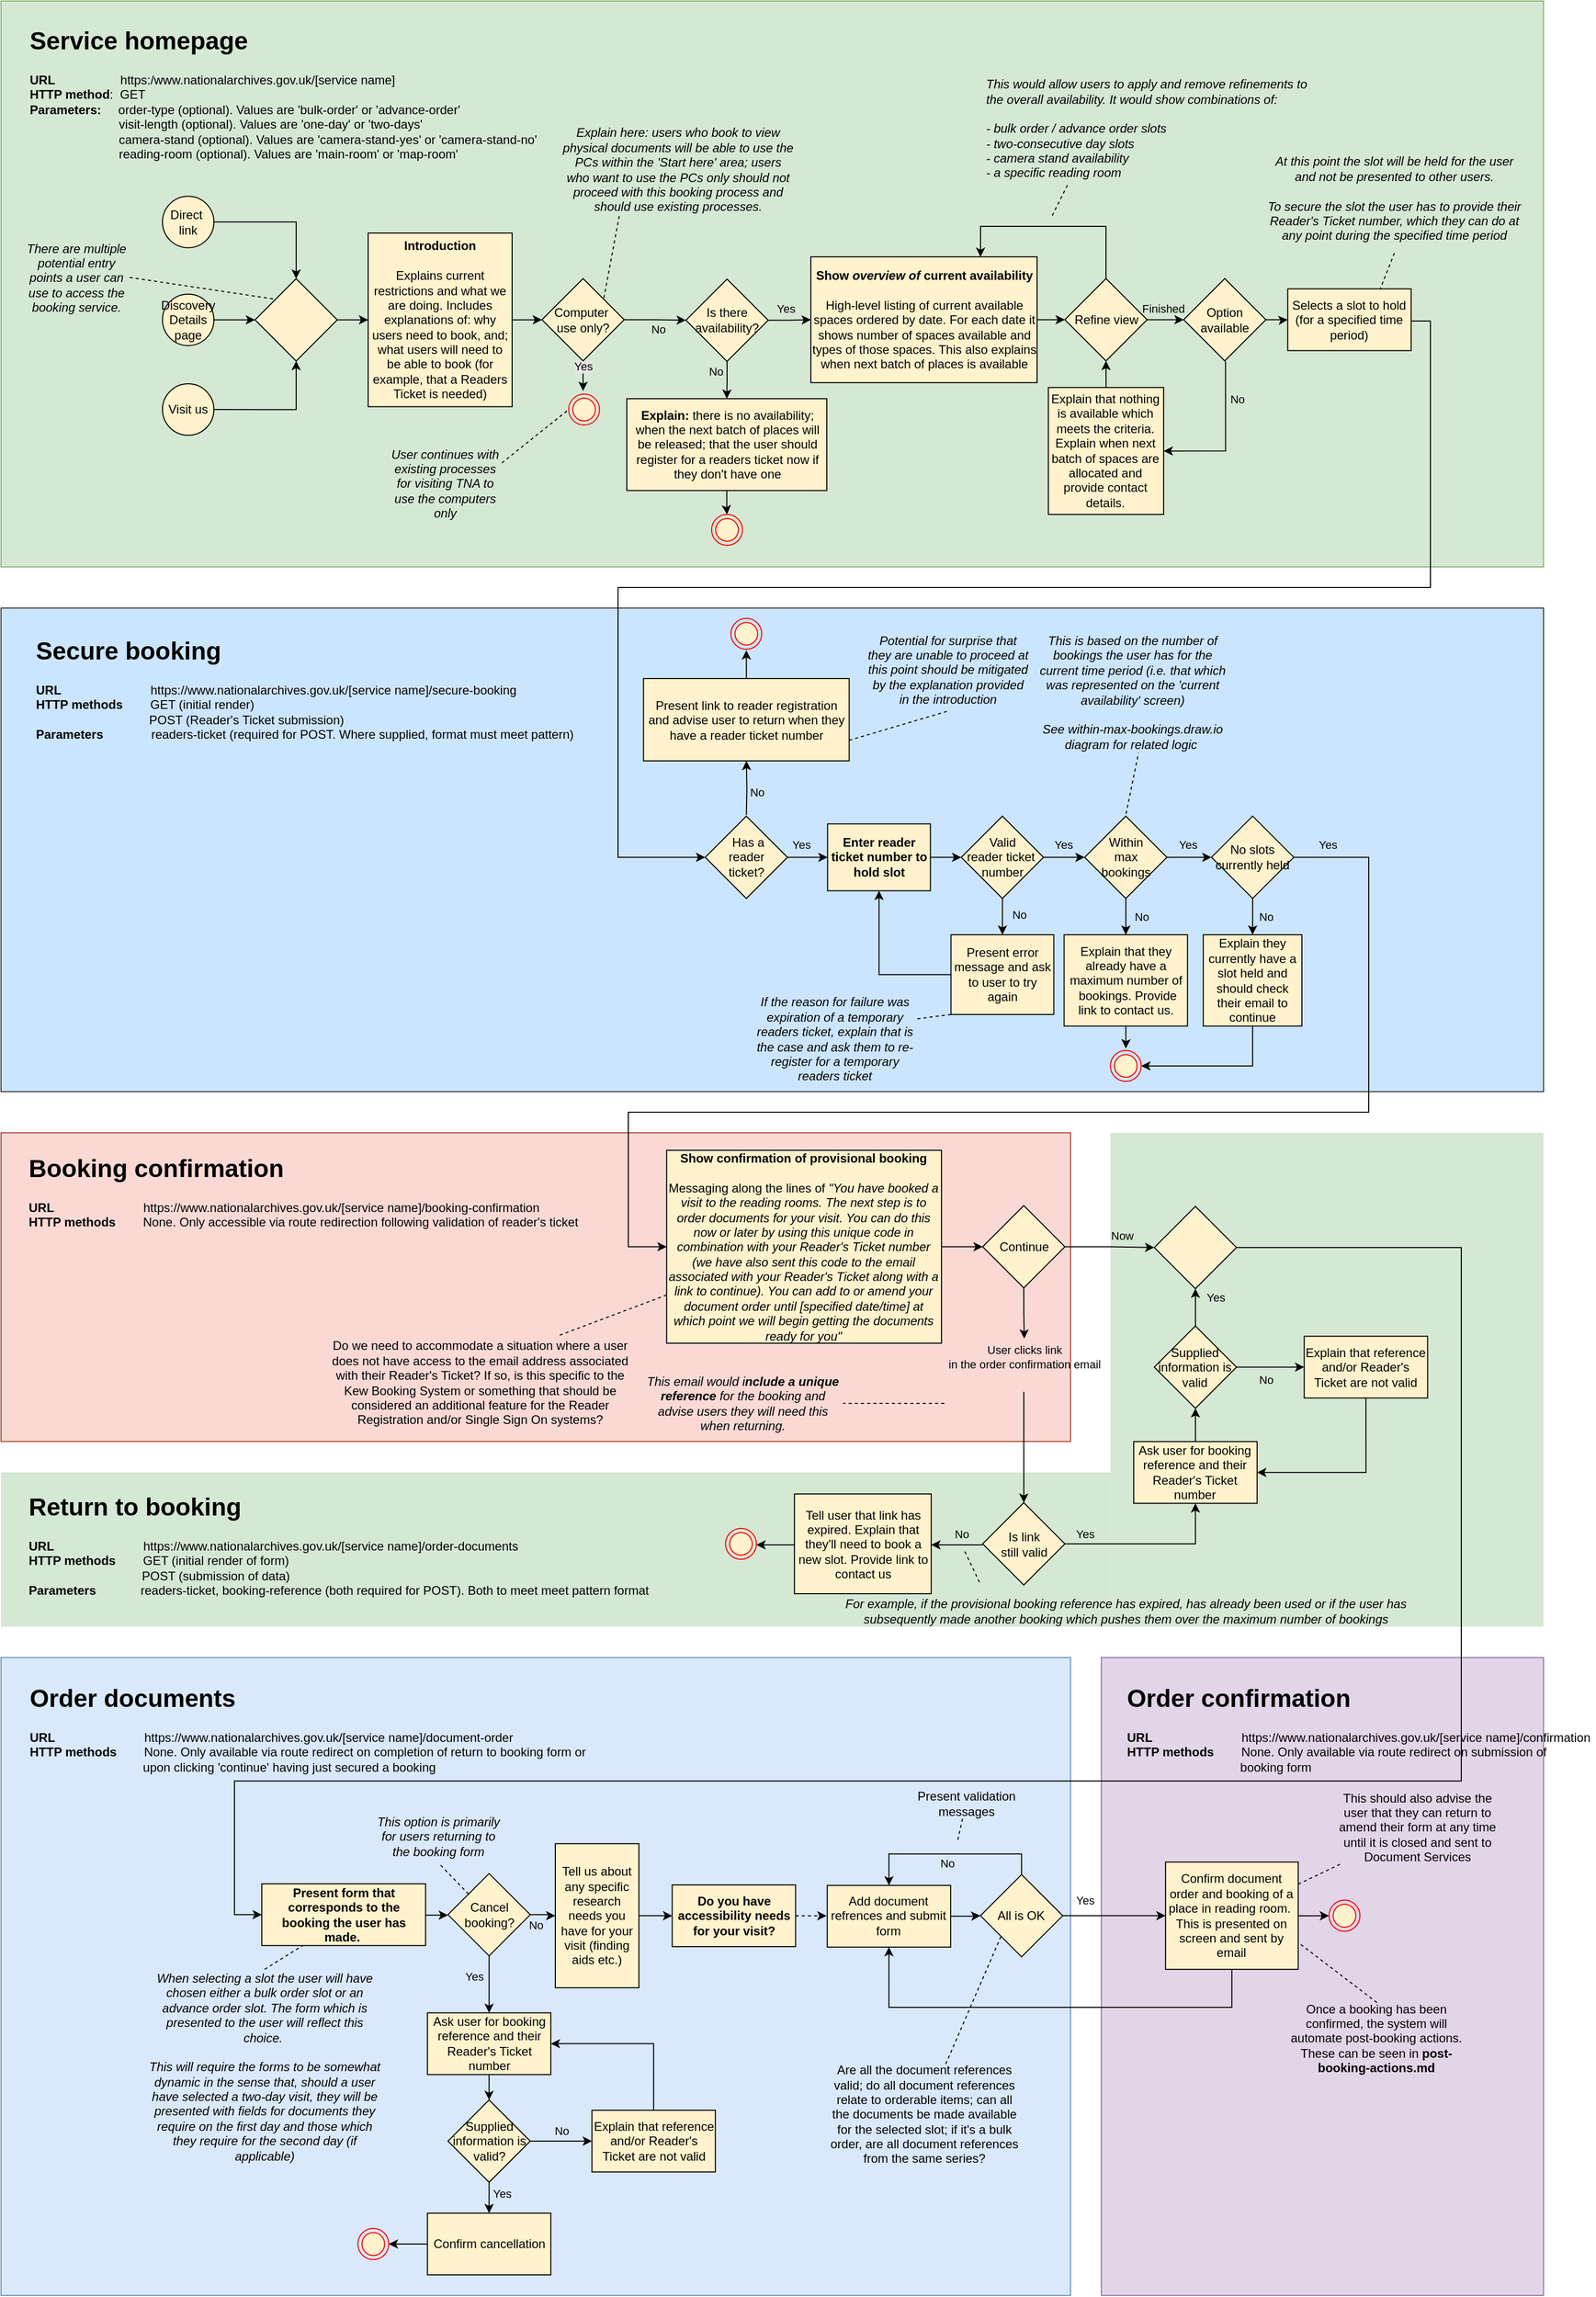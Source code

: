 <mxfile version="14.1.1" type="device"><diagram id="C5RBs43oDa-KdzZeNtuy" name="Page-1"><mxGraphModel dx="1014" dy="664" grid="1" gridSize="10" guides="1" tooltips="1" connect="1" arrows="1" fold="1" page="1" pageScale="1" pageWidth="1654" pageHeight="2336" math="0" shadow="0"><root><mxCell id="WIyWlLk6GJQsqaUBKTNV-0"/><mxCell id="WIyWlLk6GJQsqaUBKTNV-1" parent="WIyWlLk6GJQsqaUBKTNV-0"/><mxCell id="5cXRZDT_nsabr2dYcFSG-1" value="" style="rounded=0;whiteSpace=wrap;html=1;strokeColor=#9673a6;fillColor=#e1d5e7;" vertex="1" parent="WIyWlLk6GJQsqaUBKTNV-1"><mxGeometry x="1150" y="1660" width="430" height="620" as="geometry"/></mxCell><mxCell id="chrbydugCzwfmAV1M1gY-53" value="" style="rounded=0;whiteSpace=wrap;html=1;labelBackgroundColor=none;fillColor=#d5e8d4;strokeColor=none;" parent="WIyWlLk6GJQsqaUBKTNV-1" vertex="1"><mxGeometry x="80" y="1480" width="1078.76" height="150" as="geometry"/></mxCell><mxCell id="chrbydugCzwfmAV1M1gY-48" value="" style="rounded=0;whiteSpace=wrap;html=1;labelBackgroundColor=none;fillColor=#d5e8d4;strokeColor=none;" parent="WIyWlLk6GJQsqaUBKTNV-1" vertex="1"><mxGeometry x="1158.76" y="1150" width="421.24" height="480" as="geometry"/></mxCell><mxCell id="chrbydugCzwfmAV1M1gY-50" value="" style="rounded=0;whiteSpace=wrap;html=1;labelBackgroundColor=none;strokeColor=#6c8ebf;fillColor=#dae8fc;" parent="WIyWlLk6GJQsqaUBKTNV-1" vertex="1"><mxGeometry x="80" y="1660" width="1040" height="620" as="geometry"/></mxCell><mxCell id="chrbydugCzwfmAV1M1gY-45" value="" style="rounded=0;whiteSpace=wrap;html=1;strokeColor=#ae4132;fillColor=#fad9d5;" parent="WIyWlLk6GJQsqaUBKTNV-1" vertex="1"><mxGeometry x="80" y="1150" width="1040" height="300" as="geometry"/></mxCell><mxCell id="chrbydugCzwfmAV1M1gY-43" value="" style="rounded=0;whiteSpace=wrap;html=1;strokeColor=#36393d;fillColor=#cce5ff;" parent="WIyWlLk6GJQsqaUBKTNV-1" vertex="1"><mxGeometry x="80" y="640" width="1500" height="470" as="geometry"/></mxCell><mxCell id="chrbydugCzwfmAV1M1gY-0" value="" style="rounded=0;whiteSpace=wrap;html=1;strokeColor=#82b366;fillColor=#d5e8d4;" parent="WIyWlLk6GJQsqaUBKTNV-1" vertex="1"><mxGeometry x="80" y="50" width="1500" height="550" as="geometry"/></mxCell><mxCell id="Pv4lNV5exSS6TzRHOV7--2" value="" style="edgeStyle=orthogonalEdgeStyle;rounded=0;orthogonalLoop=1;jettySize=auto;html=1;exitX=1;exitY=0.5;exitDx=0;exitDy=0;fillColor=#FFF2CC;" parent="WIyWlLk6GJQsqaUBKTNV-1" source="Pv4lNV5exSS6TzRHOV7--6" target="Pv4lNV5exSS6TzRHOV7--1" edge="1"><mxGeometry relative="1" as="geometry"/></mxCell><mxCell id="9VEDXULKDJzCC7xk2Kkp-64" value="Discovery&lt;br&gt;Details page" style="ellipse;whiteSpace=wrap;html=1;aspect=fixed;fillColor=#FFF2CC;" parent="WIyWlLk6GJQsqaUBKTNV-1" vertex="1"><mxGeometry x="237" y="334.88" width="50" height="50" as="geometry"/></mxCell><mxCell id="9VEDXULKDJzCC7xk2Kkp-65" value="&lt;b&gt;Introduction&lt;/b&gt;&lt;br&gt;&lt;br&gt;Explains current restrictions and what we are doing. Includes explanations of: why users need to book, and; what users will need to be able to book (for example, that a Readers Ticket is needed)" style="whiteSpace=wrap;html=1;fillColor=#FFF2CC;" parent="WIyWlLk6GJQsqaUBKTNV-1" vertex="1"><mxGeometry x="437" y="275.5" width="140" height="168.75" as="geometry"/></mxCell><mxCell id="rvwLnsuPnSnoKsjBFX44-8" value="" style="edgeStyle=orthogonalEdgeStyle;rounded=0;orthogonalLoop=1;jettySize=auto;html=1;" parent="WIyWlLk6GJQsqaUBKTNV-1" source="9VEDXULKDJzCC7xk2Kkp-67" target="rvwLnsuPnSnoKsjBFX44-7" edge="1"><mxGeometry relative="1" as="geometry"/></mxCell><mxCell id="9VEDXULKDJzCC7xk2Kkp-67" value="&lt;b&gt;Show&amp;nbsp;&lt;i&gt;overview of&lt;/i&gt;&amp;nbsp;current availability&lt;/b&gt;&lt;br&gt;&lt;br&gt;High-level listing of current available spaces ordered by date. For each date it shows number of spaces available and types of those spaces. This also explains when next batch of places is available" style="whiteSpace=wrap;html=1;fillColor=#FFF2CC;" parent="WIyWlLk6GJQsqaUBKTNV-1" vertex="1"><mxGeometry x="867.5" y="298.63" width="220" height="122.25" as="geometry"/></mxCell><mxCell id="9VEDXULKDJzCC7xk2Kkp-85" value="" style="edgeStyle=orthogonalEdgeStyle;rounded=0;orthogonalLoop=1;jettySize=auto;html=1;exitX=1;exitY=0.5;exitDx=0;exitDy=0;entryX=0;entryY=0.5;entryDx=0;entryDy=0;fillColor=#FFF2CC;" parent="WIyWlLk6GJQsqaUBKTNV-1" source="9VEDXULKDJzCC7xk2Kkp-71" target="9VEDXULKDJzCC7xk2Kkp-154" edge="1"><mxGeometry relative="1" as="geometry"><mxPoint x="983.76" y="781" as="targetPoint"/><Array as="points"/></mxGeometry></mxCell><mxCell id="9VEDXULKDJzCC7xk2Kkp-71" value="&lt;b&gt;Enter reader ticket number to hold slot&lt;/b&gt;" style="whiteSpace=wrap;html=1;fillColor=#FFF2CC;" parent="WIyWlLk6GJQsqaUBKTNV-1" vertex="1"><mxGeometry x="883.76" y="849.75" width="100" height="65" as="geometry"/></mxCell><mxCell id="9VEDXULKDJzCC7xk2Kkp-83" value="" style="edgeStyle=orthogonalEdgeStyle;rounded=0;orthogonalLoop=1;jettySize=auto;html=1;fillColor=#FFF2CC;labelBackgroundColor=none;" parent="WIyWlLk6GJQsqaUBKTNV-1" source="9VEDXULKDJzCC7xk2Kkp-78" target="9VEDXULKDJzCC7xk2Kkp-71" edge="1"><mxGeometry relative="1" as="geometry"/></mxCell><mxCell id="9VEDXULKDJzCC7xk2Kkp-90" value="Yes" style="edgeLabel;html=1;align=center;verticalAlign=middle;resizable=0;points=[];fillColor=#FFF2CC;labelBackgroundColor=none;" parent="9VEDXULKDJzCC7xk2Kkp-83" vertex="1" connectable="0"><mxGeometry x="-0.335" y="1" relative="1" as="geometry"><mxPoint y="-11.27" as="offset"/></mxGeometry></mxCell><mxCell id="9VEDXULKDJzCC7xk2Kkp-137" style="edgeStyle=orthogonalEdgeStyle;rounded=0;orthogonalLoop=1;jettySize=auto;html=1;fillColor=#FFF2CC;" parent="WIyWlLk6GJQsqaUBKTNV-1" target="9VEDXULKDJzCC7xk2Kkp-80" edge="1"><mxGeometry relative="1" as="geometry"><mxPoint x="804.76" y="841" as="sourcePoint"/></mxGeometry></mxCell><mxCell id="9VEDXULKDJzCC7xk2Kkp-161" value="No" style="edgeLabel;html=1;align=center;verticalAlign=middle;resizable=0;points=[];fillColor=#FFF2CC;labelBackgroundColor=none;" parent="9VEDXULKDJzCC7xk2Kkp-137" vertex="1" connectable="0"><mxGeometry x="-0.176" y="2" relative="1" as="geometry"><mxPoint x="11.79" as="offset"/></mxGeometry></mxCell><mxCell id="9VEDXULKDJzCC7xk2Kkp-78" value="&amp;nbsp;Has a &lt;br&gt;reader &lt;br&gt;ticket?" style="rhombus;whiteSpace=wrap;html=1;fillColor=#FFF2CC;" parent="WIyWlLk6GJQsqaUBKTNV-1" vertex="1"><mxGeometry x="764.76" y="842.25" width="80" height="80" as="geometry"/></mxCell><mxCell id="9VEDXULKDJzCC7xk2Kkp-139" value="" style="edgeStyle=orthogonalEdgeStyle;rounded=0;orthogonalLoop=1;jettySize=auto;html=1;fillColor=#FFF2CC;" parent="WIyWlLk6GJQsqaUBKTNV-1" source="9VEDXULKDJzCC7xk2Kkp-80" edge="1"><mxGeometry relative="1" as="geometry"><mxPoint x="804.76" y="681" as="targetPoint"/></mxGeometry></mxCell><mxCell id="9VEDXULKDJzCC7xk2Kkp-80" value="Present link to reader registration and advise user to return when they have a reader ticket number" style="whiteSpace=wrap;html=1;fillColor=#FFF2CC;" parent="WIyWlLk6GJQsqaUBKTNV-1" vertex="1"><mxGeometry x="704.76" y="708.5" width="200" height="80" as="geometry"/></mxCell><mxCell id="9VEDXULKDJzCC7xk2Kkp-92" value="" style="edgeStyle=orthogonalEdgeStyle;rounded=0;orthogonalLoop=1;jettySize=auto;html=1;fillColor=#FFF2CC;" parent="WIyWlLk6GJQsqaUBKTNV-1" source="9VEDXULKDJzCC7xk2Kkp-84" target="9VEDXULKDJzCC7xk2Kkp-91" edge="1"><mxGeometry relative="1" as="geometry"/></mxCell><mxCell id="9VEDXULKDJzCC7xk2Kkp-84" value="&lt;b&gt;Show confirmation of provisional booking&lt;/b&gt;&lt;br&gt;&lt;br&gt;Messaging along the lines of&amp;nbsp;&lt;i&gt;&quot;You have booked a visit to the reading rooms. The next step is to order documents for your visit. You can do this now or later by using this unique code in combination with your Reader's Ticket number (we have also sent this code to the email associated with your Reader's Ticket along with a link to continue). You can add to or amend your document order until [specified date/time] at which point we will begin getting the documents ready for you&quot;&lt;br&gt;&lt;/i&gt;" style="whiteSpace=wrap;html=1;fillColor=#FFF2CC;" parent="WIyWlLk6GJQsqaUBKTNV-1" vertex="1"><mxGeometry x="727.26" y="1167" width="267.29" height="187.5" as="geometry"/></mxCell><mxCell id="9VEDXULKDJzCC7xk2Kkp-116" value="" style="edgeStyle=orthogonalEdgeStyle;rounded=0;orthogonalLoop=1;jettySize=auto;html=1;fillColor=#FFF2CC;" parent="WIyWlLk6GJQsqaUBKTNV-1" source="9VEDXULKDJzCC7xk2Kkp-91" target="9VEDXULKDJzCC7xk2Kkp-115" edge="1"><mxGeometry relative="1" as="geometry"/></mxCell><mxCell id="9VEDXULKDJzCC7xk2Kkp-117" value="Now" style="edgeLabel;html=1;align=center;verticalAlign=middle;resizable=0;points=[];fillColor=#FFF2CC;labelBackgroundColor=none;" parent="9VEDXULKDJzCC7xk2Kkp-116" vertex="1" connectable="0"><mxGeometry x="-0.347" y="-2" relative="1" as="geometry"><mxPoint x="26.5" y="-12.8" as="offset"/></mxGeometry></mxCell><mxCell id="9VEDXULKDJzCC7xk2Kkp-91" value="Continue" style="rhombus;whiteSpace=wrap;html=1;fillColor=#FFF2CC;" parent="WIyWlLk6GJQsqaUBKTNV-1" vertex="1"><mxGeometry x="1034.55" y="1220.75" width="80" height="80" as="geometry"/></mxCell><mxCell id="9VEDXULKDJzCC7xk2Kkp-120" value="" style="edgeStyle=orthogonalEdgeStyle;rounded=0;orthogonalLoop=1;jettySize=auto;html=1;fillColor=#FFF2CC;exitX=0.5;exitY=1;exitDx=0;exitDy=0;" parent="WIyWlLk6GJQsqaUBKTNV-1" source="9VEDXULKDJzCC7xk2Kkp-91" edge="1"><mxGeometry relative="1" as="geometry"><mxPoint x="1075" y="1350" as="targetPoint"/><mxPoint x="1074.55" y="1436.5" as="sourcePoint"/></mxGeometry></mxCell><mxCell id="GU-IA4SJldnI9iwnD4aR-41" value="User clicks link&lt;br&gt;in the order confirmation email" style="edgeLabel;html=1;align=center;verticalAlign=middle;resizable=0;points=[];fillColor=#FFF2CC;labelBackgroundColor=none;" parent="9VEDXULKDJzCC7xk2Kkp-120" vertex="1" connectable="0"><mxGeometry x="0.074" relative="1" as="geometry"><mxPoint x="-0.45" y="40.67" as="offset"/></mxGeometry></mxCell><mxCell id="9VEDXULKDJzCC7xk2Kkp-108" value="" style="edgeStyle=orthogonalEdgeStyle;rounded=0;orthogonalLoop=1;jettySize=auto;html=1;fillColor=#FFF2CC;labelBackgroundColor=none;" parent="WIyWlLk6GJQsqaUBKTNV-1" source="9VEDXULKDJzCC7xk2Kkp-105" target="9VEDXULKDJzCC7xk2Kkp-107" edge="1"><mxGeometry relative="1" as="geometry"/></mxCell><mxCell id="9VEDXULKDJzCC7xk2Kkp-109" value="No" style="edgeLabel;html=1;align=center;verticalAlign=middle;resizable=0;points=[];fillColor=#FFF2CC;labelBackgroundColor=none;" parent="9VEDXULKDJzCC7xk2Kkp-108" vertex="1" connectable="0"><mxGeometry x="-0.075" y="-1" relative="1" as="geometry"><mxPoint x="13.96" y="-1.39" as="offset"/></mxGeometry></mxCell><mxCell id="2NHFz5QnS0-seX1My7xo-11" value="" style="edgeStyle=orthogonalEdgeStyle;rounded=0;orthogonalLoop=1;jettySize=auto;html=1;labelBackgroundColor=none;" parent="WIyWlLk6GJQsqaUBKTNV-1" source="9VEDXULKDJzCC7xk2Kkp-105" target="2NHFz5QnS0-seX1My7xo-10" edge="1"><mxGeometry relative="1" as="geometry"/></mxCell><mxCell id="2NHFz5QnS0-seX1My7xo-16" value="Yes" style="edgeLabel;html=1;align=center;verticalAlign=middle;resizable=0;points=[];labelBackgroundColor=none;" parent="2NHFz5QnS0-seX1My7xo-11" vertex="1" connectable="0"><mxGeometry x="-0.092" relative="1" as="geometry"><mxPoint x="0.13" y="-12.3" as="offset"/></mxGeometry></mxCell><mxCell id="9VEDXULKDJzCC7xk2Kkp-105" value="Within&lt;br&gt;max&lt;br&gt;bookings" style="rhombus;whiteSpace=wrap;html=1;fillColor=#FFF2CC;" parent="WIyWlLk6GJQsqaUBKTNV-1" vertex="1"><mxGeometry x="1133.76" y="842.25" width="80" height="80" as="geometry"/></mxCell><mxCell id="9VEDXULKDJzCC7xk2Kkp-141" value="" style="edgeStyle=orthogonalEdgeStyle;rounded=0;orthogonalLoop=1;jettySize=auto;html=1;fillColor=#FFF2CC;" parent="WIyWlLk6GJQsqaUBKTNV-1" source="9VEDXULKDJzCC7xk2Kkp-107" edge="1"><mxGeometry relative="1" as="geometry"><mxPoint x="1173.76" y="1068" as="targetPoint"/></mxGeometry></mxCell><mxCell id="9VEDXULKDJzCC7xk2Kkp-107" value="Explain that they already have a maximum number of &amp;nbsp;bookings. Provide link to contact us." style="whiteSpace=wrap;html=1;fillColor=#FFF2CC;" parent="WIyWlLk6GJQsqaUBKTNV-1" vertex="1"><mxGeometry x="1113.76" y="957.5" width="120" height="88.75" as="geometry"/></mxCell><mxCell id="9VEDXULKDJzCC7xk2Kkp-111" value="When selecting a slot the user will have chosen either a bulk order slot or an advance order slot. The form which is presented to the user will reflect this choice.&amp;nbsp;&lt;br&gt;&lt;br&gt;This will require the forms to be somewhat dynamic in the sense that, should a user have selected a two-day visit, they will be presented with fields for documents they require on the first day and those which they require for the second day (if applicable)" style="text;html=1;strokeColor=none;fillColor=none;align=center;verticalAlign=middle;whiteSpace=wrap;rounded=0;fontStyle=2" parent="WIyWlLk6GJQsqaUBKTNV-1" vertex="1"><mxGeometry x="219.85" y="1963.04" width="233" height="190" as="geometry"/></mxCell><mxCell id="9VEDXULKDJzCC7xk2Kkp-115" value="" style="rhombus;whiteSpace=wrap;html=1;fillColor=#FFF2CC;" parent="WIyWlLk6GJQsqaUBKTNV-1" vertex="1"><mxGeometry x="1201.45" y="1221.49" width="80" height="80" as="geometry"/></mxCell><mxCell id="9VEDXULKDJzCC7xk2Kkp-124" value="" style="edgeStyle=orthogonalEdgeStyle;rounded=0;orthogonalLoop=1;jettySize=auto;html=1;fillColor=#FFF2CC;" parent="WIyWlLk6GJQsqaUBKTNV-1" edge="1"><mxGeometry relative="1" as="geometry"><mxPoint x="1034.55" y="1550.5" as="sourcePoint"/><mxPoint x="984.55" y="1550.5" as="targetPoint"/></mxGeometry></mxCell><mxCell id="9VEDXULKDJzCC7xk2Kkp-127" value="No" style="edgeLabel;html=1;align=center;verticalAlign=middle;resizable=0;points=[];fillColor=#FFF2CC;labelBackgroundColor=none;" parent="9VEDXULKDJzCC7xk2Kkp-124" vertex="1" connectable="0"><mxGeometry x="-0.104" y="-1" relative="1" as="geometry"><mxPoint x="1.21" y="-9.5" as="offset"/></mxGeometry></mxCell><mxCell id="9VEDXULKDJzCC7xk2Kkp-126" value="" style="edgeStyle=orthogonalEdgeStyle;rounded=0;orthogonalLoop=1;jettySize=auto;html=1;fillColor=#FFF2CC;entryX=0.5;entryY=1;entryDx=0;entryDy=0;exitX=1;exitY=0.5;exitDx=0;exitDy=0;" parent="WIyWlLk6GJQsqaUBKTNV-1" source="9VEDXULKDJzCC7xk2Kkp-121" target="2NHFz5QnS0-seX1My7xo-40" edge="1"><mxGeometry relative="1" as="geometry"><mxPoint x="1307.26" y="1477" as="targetPoint"/><mxPoint x="1114.527" y="1530.477" as="sourcePoint"/></mxGeometry></mxCell><mxCell id="9VEDXULKDJzCC7xk2Kkp-128" value="Yes" style="edgeLabel;html=1;align=center;verticalAlign=middle;resizable=0;points=[];fillColor=#FFF2CC;labelBackgroundColor=none;" parent="9VEDXULKDJzCC7xk2Kkp-126" vertex="1" connectable="0"><mxGeometry x="-0.823" relative="1" as="geometry"><mxPoint x="4.21" y="-9.5" as="offset"/></mxGeometry></mxCell><mxCell id="9VEDXULKDJzCC7xk2Kkp-121" value="Is link&lt;br&gt;still valid" style="rhombus;whiteSpace=wrap;html=1;fillColor=#FFF2CC;" parent="WIyWlLk6GJQsqaUBKTNV-1" vertex="1"><mxGeometry x="1034.55" y="1509.5" width="80" height="80" as="geometry"/></mxCell><mxCell id="9VEDXULKDJzCC7xk2Kkp-143" value="" style="edgeStyle=orthogonalEdgeStyle;rounded=0;orthogonalLoop=1;jettySize=auto;html=1;entryX=1;entryY=0.5;entryDx=0;entryDy=0;fillColor=#FFF2CC;" parent="WIyWlLk6GJQsqaUBKTNV-1" edge="1"><mxGeometry relative="1" as="geometry"><mxPoint x="814.55" y="1550.5" as="targetPoint"/><mxPoint x="851.55" y="1550.477" as="sourcePoint"/></mxGeometry></mxCell><mxCell id="9VEDXULKDJzCC7xk2Kkp-123" value="Tell user that link has expired. Explain that they'll need to book a new slot. Provide link to contact us" style="whiteSpace=wrap;html=1;fillColor=#FFF2CC;" parent="WIyWlLk6GJQsqaUBKTNV-1" vertex="1"><mxGeometry x="851.55" y="1501.0" width="133" height="97" as="geometry"/></mxCell><mxCell id="9VEDXULKDJzCC7xk2Kkp-138" value="" style="ellipse;html=1;shape=endState;fillColor=#FFF2CC;strokeColor=#ff0000;align=left;" parent="WIyWlLk6GJQsqaUBKTNV-1" vertex="1"><mxGeometry x="789.76" y="650" width="30" height="30" as="geometry"/></mxCell><mxCell id="9VEDXULKDJzCC7xk2Kkp-140" value="" style="ellipse;html=1;shape=endState;fillColor=#FFF2CC;strokeColor=#ff0000;align=left;" parent="WIyWlLk6GJQsqaUBKTNV-1" vertex="1"><mxGeometry x="1158.76" y="1070" width="30" height="30" as="geometry"/></mxCell><mxCell id="9VEDXULKDJzCC7xk2Kkp-144" value="" style="ellipse;html=1;shape=endState;fillColor=#FFF2CC;strokeColor=#ff0000;align=left;" parent="WIyWlLk6GJQsqaUBKTNV-1" vertex="1"><mxGeometry x="784.55" y="1534.5" width="30" height="30" as="geometry"/></mxCell><mxCell id="9VEDXULKDJzCC7xk2Kkp-163" value="" style="edgeStyle=orthogonalEdgeStyle;rounded=0;orthogonalLoop=1;jettySize=auto;html=1;exitX=1;exitY=0.5;exitDx=0;exitDy=0;fillColor=#FFF2CC;entryX=0;entryY=0.5;entryDx=0;entryDy=0;" parent="WIyWlLk6GJQsqaUBKTNV-1" source="GU-IA4SJldnI9iwnD4aR-11" edge="1" target="9VEDXULKDJzCC7xk2Kkp-150"><mxGeometry relative="1" as="geometry"><mxPoint x="1125.37" y="1912.84" as="sourcePoint"/><mxPoint x="1152.464" y="1910.834" as="targetPoint"/></mxGeometry></mxCell><mxCell id="GU-IA4SJldnI9iwnD4aR-18" value="Yes" style="edgeLabel;html=1;align=center;verticalAlign=middle;resizable=0;points=[];fillColor=#FFF2CC;labelBackgroundColor=none;" parent="9VEDXULKDJzCC7xk2Kkp-163" vertex="1" connectable="0"><mxGeometry x="-0.105" y="-1" relative="1" as="geometry"><mxPoint x="-23.37" y="-16.17" as="offset"/></mxGeometry></mxCell><mxCell id="9VEDXULKDJzCC7xk2Kkp-153" value="" style="edgeStyle=orthogonalEdgeStyle;rounded=0;orthogonalLoop=1;jettySize=auto;html=1;fillColor=#FFF2CC;" parent="WIyWlLk6GJQsqaUBKTNV-1" source="9VEDXULKDJzCC7xk2Kkp-150" target="9VEDXULKDJzCC7xk2Kkp-152" edge="1"><mxGeometry relative="1" as="geometry"/></mxCell><mxCell id="5cXRZDT_nsabr2dYcFSG-6" value="" style="edgeStyle=orthogonalEdgeStyle;rounded=0;orthogonalLoop=1;jettySize=auto;html=1;entryX=0.5;entryY=1;entryDx=0;entryDy=0;exitX=0.5;exitY=1;exitDx=0;exitDy=0;" edge="1" parent="WIyWlLk6GJQsqaUBKTNV-1" source="9VEDXULKDJzCC7xk2Kkp-150" target="GEuXn63APs-7WUl8CCiL-49"><mxGeometry relative="1" as="geometry"><mxPoint x="1276.92" y="2043.04" as="targetPoint"/><Array as="points"><mxPoint x="1277" y="2000"/><mxPoint x="943" y="2000"/></Array></mxGeometry></mxCell><mxCell id="9VEDXULKDJzCC7xk2Kkp-150" value="Confirm document order and booking of a place in reading room.&amp;nbsp; This is presented on screen and sent by email" style="whiteSpace=wrap;html=1;fillColor=#FFF2CC;" parent="WIyWlLk6GJQsqaUBKTNV-1" vertex="1"><mxGeometry x="1212.42" y="1858.79" width="129" height="104.25" as="geometry"/></mxCell><mxCell id="9VEDXULKDJzCC7xk2Kkp-152" value="" style="ellipse;html=1;shape=endState;fillColor=#FFF2CC;strokeColor=#ff0000;align=left;" parent="WIyWlLk6GJQsqaUBKTNV-1" vertex="1"><mxGeometry x="1371.42" y="1895.75" width="30" height="30.34" as="geometry"/></mxCell><mxCell id="9VEDXULKDJzCC7xk2Kkp-155" value="" style="edgeStyle=orthogonalEdgeStyle;rounded=0;orthogonalLoop=1;jettySize=auto;html=1;fillColor=#FFF2CC;labelBackgroundColor=none;" parent="WIyWlLk6GJQsqaUBKTNV-1" source="9VEDXULKDJzCC7xk2Kkp-154" target="9VEDXULKDJzCC7xk2Kkp-105" edge="1"><mxGeometry relative="1" as="geometry"/></mxCell><mxCell id="9VEDXULKDJzCC7xk2Kkp-156" value="Yes" style="edgeLabel;html=1;align=center;verticalAlign=middle;resizable=0;points=[];fillColor=#FFF2CC;labelBackgroundColor=none;" parent="9VEDXULKDJzCC7xk2Kkp-155" vertex="1" connectable="0"><mxGeometry x="0.853" relative="1" as="geometry"><mxPoint x="-18.34" y="-12.25" as="offset"/></mxGeometry></mxCell><mxCell id="9VEDXULKDJzCC7xk2Kkp-158" value="No" style="edgeStyle=orthogonalEdgeStyle;rounded=0;orthogonalLoop=1;jettySize=auto;html=1;fillColor=#FFF2CC;labelBackgroundColor=none;" parent="WIyWlLk6GJQsqaUBKTNV-1" source="9VEDXULKDJzCC7xk2Kkp-154" target="9VEDXULKDJzCC7xk2Kkp-157" edge="1"><mxGeometry x="0.109" y="16" relative="1" as="geometry"><mxPoint as="offset"/></mxGeometry></mxCell><mxCell id="9VEDXULKDJzCC7xk2Kkp-154" value="Valid&lt;br&gt;reader ticket&amp;nbsp;&lt;br&gt;number" style="rhombus;whiteSpace=wrap;html=1;fillColor=#FFF2CC;" parent="WIyWlLk6GJQsqaUBKTNV-1" vertex="1"><mxGeometry x="1013.76" y="842.25" width="80" height="80" as="geometry"/></mxCell><mxCell id="9VEDXULKDJzCC7xk2Kkp-160" value="" style="edgeStyle=orthogonalEdgeStyle;rounded=0;orthogonalLoop=1;jettySize=auto;html=1;fillColor=#FFF2CC;" parent="WIyWlLk6GJQsqaUBKTNV-1" source="9VEDXULKDJzCC7xk2Kkp-157" target="9VEDXULKDJzCC7xk2Kkp-71" edge="1"><mxGeometry relative="1" as="geometry"><mxPoint x="1067.76" y="1103.5" as="targetPoint"/></mxGeometry></mxCell><mxCell id="9VEDXULKDJzCC7xk2Kkp-157" value="Present error&lt;br&gt;message and ask to user to try again" style="whiteSpace=wrap;html=1;fillColor=#FFF2CC;" parent="WIyWlLk6GJQsqaUBKTNV-1" vertex="1"><mxGeometry x="1003.76" y="957.5" width="100" height="77.5" as="geometry"/></mxCell><mxCell id="GEuXn63APs-7WUl8CCiL-53" value="No" style="edgeStyle=orthogonalEdgeStyle;rounded=0;orthogonalLoop=1;jettySize=auto;html=1;entryX=0.5;entryY=0;entryDx=0;entryDy=0;exitX=0.5;exitY=0;exitDx=0;exitDy=0;fillColor=#FFF2CC;labelBackgroundColor=none;" parent="WIyWlLk6GJQsqaUBKTNV-1" source="GU-IA4SJldnI9iwnD4aR-11" target="GEuXn63APs-7WUl8CCiL-49" edge="1"><mxGeometry x="0.029" y="9" relative="1" as="geometry"><mxPoint x="1072.42" y="1780.92" as="targetPoint"/><mxPoint as="offset"/></mxGeometry></mxCell><mxCell id="GU-IA4SJldnI9iwnD4aR-11" value="All is OK" style="rhombus;whiteSpace=wrap;html=1;fillColor=#FFF2CC;" parent="WIyWlLk6GJQsqaUBKTNV-1" vertex="1"><mxGeometry x="1032.42" y="1870.92" width="80" height="80" as="geometry"/></mxCell><mxCell id="GU-IA4SJldnI9iwnD4aR-15" value="Present validation messages" style="text;html=1;strokeColor=none;fillColor=none;align=center;verticalAlign=middle;whiteSpace=wrap;rounded=0;" parent="WIyWlLk6GJQsqaUBKTNV-1" vertex="1"><mxGeometry x="954.42" y="1788.0" width="130" height="27.5" as="geometry"/></mxCell><mxCell id="GU-IA4SJldnI9iwnD4aR-17" value="" style="endArrow=none;dashed=1;html=1;entryX=0.5;entryY=1;entryDx=0;entryDy=0;fillColor=#FFF2CC;" parent="WIyWlLk6GJQsqaUBKTNV-1" edge="1"><mxGeometry width="50" height="50" relative="1" as="geometry"><mxPoint x="1010.42" y="1837.19" as="sourcePoint"/><mxPoint x="1015.42" y="1814.69" as="targetPoint"/></mxGeometry></mxCell><mxCell id="GU-IA4SJldnI9iwnD4aR-37" value="For example, if the provisional booking reference has expired, has already been used or if the user has subsequently made another booking which pushes them over the maximum number of bookings" style="text;html=1;strokeColor=none;fillColor=none;align=center;verticalAlign=middle;whiteSpace=wrap;rounded=0;fontStyle=2" parent="WIyWlLk6GJQsqaUBKTNV-1" vertex="1"><mxGeometry x="891.69" y="1589.5" width="564.14" height="51.25" as="geometry"/></mxCell><mxCell id="GU-IA4SJldnI9iwnD4aR-38" value="" style="endArrow=none;dashed=1;html=1;fillColor=#FFF2CC;entryX=0.25;entryY=0;entryDx=0;entryDy=0;" parent="WIyWlLk6GJQsqaUBKTNV-1" target="GU-IA4SJldnI9iwnD4aR-37" edge="1"><mxGeometry width="50" height="50" relative="1" as="geometry"><mxPoint x="1017.26" y="1557" as="sourcePoint"/><mxPoint x="1021.836" y="1617" as="targetPoint"/></mxGeometry></mxCell><mxCell id="chrbydugCzwfmAV1M1gY-58" style="edgeStyle=orthogonalEdgeStyle;rounded=0;orthogonalLoop=1;jettySize=auto;html=1;exitX=0.5;exitY=1;exitDx=0;exitDy=0;labelBackgroundColor=none;fontSize=13;" parent="WIyWlLk6GJQsqaUBKTNV-1" source="GU-IA4SJldnI9iwnD4aR-39" target="9VEDXULKDJzCC7xk2Kkp-121" edge="1"><mxGeometry relative="1" as="geometry"><Array as="points"><mxPoint x="1075" y="1410"/><mxPoint x="1075" y="1410"/></Array></mxGeometry></mxCell><mxCell id="GU-IA4SJldnI9iwnD4aR-39" value="" style="shape=image;html=1;verticalAlign=top;verticalLabelPosition=bottom;labelBackgroundColor=#ffffff;imageAspect=0;aspect=fixed;image=https://cdn0.iconfinder.com/data/icons/iconoteka-stroke/24/iconoteka_hourglass_start_b_s-128.png;fillColor=#FFF2CC;" parent="WIyWlLk6GJQsqaUBKTNV-1" vertex="1"><mxGeometry x="1065.55" y="1383.74" width="18" height="18" as="geometry"/></mxCell><mxCell id="2NHFz5QnS0-seX1My7xo-63" value="" style="edgeStyle=orthogonalEdgeStyle;rounded=0;orthogonalLoop=1;jettySize=auto;html=1;entryX=0;entryY=0.5;entryDx=0;entryDy=0;" parent="WIyWlLk6GJQsqaUBKTNV-1" target="66Efu5nWsnn_tepvjii--3" edge="1"><mxGeometry relative="1" as="geometry"><mxPoint x="491.27" y="1910.4" as="sourcePoint"/><mxPoint x="490" y="1810" as="targetPoint"/></mxGeometry></mxCell><mxCell id="GEuXn63APs-7WUl8CCiL-51" value="" style="edgeStyle=orthogonalEdgeStyle;rounded=0;orthogonalLoop=1;jettySize=auto;html=1;fillColor=#FFF2CC;" parent="WIyWlLk6GJQsqaUBKTNV-1" source="GEuXn63APs-7WUl8CCiL-49" target="GU-IA4SJldnI9iwnD4aR-11" edge="1"><mxGeometry relative="1" as="geometry"/></mxCell><mxCell id="GEuXn63APs-7WUl8CCiL-49" value="Add document refrences and submit form" style="whiteSpace=wrap;html=1;fillColor=#FFF2CC;" parent="WIyWlLk6GJQsqaUBKTNV-1" vertex="1"><mxGeometry x="883.42" y="1881.44" width="120" height="60" as="geometry"/></mxCell><mxCell id="V4-3YmDcJHGp5NwwTPGD-0" value="Are all the document references valid; do all document references relate to orderable items; can all the documents be made available for the selected slot; if it's a bulk order, are all document references from the same series?" style="text;html=1;strokeColor=none;fillColor=none;align=center;verticalAlign=middle;whiteSpace=wrap;rounded=0;" parent="WIyWlLk6GJQsqaUBKTNV-1" vertex="1"><mxGeometry x="884.5" y="2055.11" width="186" height="97.93" as="geometry"/></mxCell><mxCell id="V4-3YmDcJHGp5NwwTPGD-1" value="" style="endArrow=none;dashed=1;html=1;entryX=0;entryY=1;entryDx=0;entryDy=0;fillColor=#FFF2CC;" parent="WIyWlLk6GJQsqaUBKTNV-1" source="V4-3YmDcJHGp5NwwTPGD-0" target="GU-IA4SJldnI9iwnD4aR-11" edge="1"><mxGeometry width="50" height="50" relative="1" as="geometry"><mxPoint x="1020.42" y="1847.19" as="sourcePoint"/><mxPoint x="1025.42" y="1824.69" as="targetPoint"/></mxGeometry></mxCell><mxCell id="Pv4lNV5exSS6TzRHOV7--3" value="" style="edgeStyle=orthogonalEdgeStyle;rounded=0;orthogonalLoop=1;jettySize=auto;html=1;fillColor=#FFF2CC;" parent="WIyWlLk6GJQsqaUBKTNV-1" source="Pv4lNV5exSS6TzRHOV7--1" target="9VEDXULKDJzCC7xk2Kkp-65" edge="1"><mxGeometry relative="1" as="geometry"/></mxCell><mxCell id="Pv4lNV5exSS6TzRHOV7--1" value="" style="rhombus;whiteSpace=wrap;html=1;fillColor=#FFF2CC;" parent="WIyWlLk6GJQsqaUBKTNV-1" vertex="1"><mxGeometry x="327" y="319.87" width="80" height="80" as="geometry"/></mxCell><mxCell id="Pv4lNV5exSS6TzRHOV7--6" value="Direct&amp;nbsp;&lt;br&gt;link" style="ellipse;whiteSpace=wrap;html=1;aspect=fixed;fillColor=#FFF2CC;" parent="WIyWlLk6GJQsqaUBKTNV-1" vertex="1"><mxGeometry x="237" y="239.75" width="50" height="50" as="geometry"/></mxCell><mxCell id="Pv4lNV5exSS6TzRHOV7--7" value="" style="edgeStyle=orthogonalEdgeStyle;rounded=0;orthogonalLoop=1;jettySize=auto;html=1;exitX=1;exitY=0.5;exitDx=0;exitDy=0;entryX=0;entryY=0.5;entryDx=0;entryDy=0;fillColor=#FFF2CC;" parent="WIyWlLk6GJQsqaUBKTNV-1" source="9VEDXULKDJzCC7xk2Kkp-64" target="Pv4lNV5exSS6TzRHOV7--1" edge="1"><mxGeometry relative="1" as="geometry"><mxPoint x="297" y="274.75" as="sourcePoint"/><mxPoint x="377" y="329.87" as="targetPoint"/></mxGeometry></mxCell><mxCell id="25yV1s12fby_KnbW7S0K-0" value="No" style="edgeStyle=orthogonalEdgeStyle;rounded=0;orthogonalLoop=1;jettySize=auto;html=1;exitX=1;exitY=0.5;exitDx=0;exitDy=0;fillColor=#FFF2CC;entryX=0;entryY=0.5;entryDx=0;entryDy=0;labelBackgroundColor=none;" parent="WIyWlLk6GJQsqaUBKTNV-1" source="HxLsVkaPbk0Tpn2dxNhB-0" target="rvwLnsuPnSnoKsjBFX44-3" edge="1"><mxGeometry x="0.084" y="-9" relative="1" as="geometry"><mxPoint x="705" y="469" as="targetPoint"/><mxPoint x="287" y="454.94" as="sourcePoint"/><mxPoint as="offset"/></mxGeometry></mxCell><mxCell id="25yV1s12fby_KnbW7S0K-2" value="There are multiple potential entry points a user can use to access the booking service." style="text;html=1;strokeColor=none;fillColor=none;align=center;verticalAlign=middle;whiteSpace=wrap;rounded=0;fontStyle=2" parent="WIyWlLk6GJQsqaUBKTNV-1" vertex="1"><mxGeometry x="102" y="289" width="103" height="59.25" as="geometry"/></mxCell><mxCell id="25yV1s12fby_KnbW7S0K-3" value="" style="endArrow=none;dashed=1;html=1;exitX=1;exitY=0.5;exitDx=0;exitDy=0;entryX=0;entryY=0;entryDx=0;entryDy=0;fillColor=#FFF2CC;" parent="WIyWlLk6GJQsqaUBKTNV-1" source="25yV1s12fby_KnbW7S0K-2" target="Pv4lNV5exSS6TzRHOV7--1" edge="1"><mxGeometry width="50" height="50" relative="1" as="geometry"><mxPoint x="491.56" y="252.28" as="sourcePoint"/><mxPoint x="517" y="285.5" as="targetPoint"/></mxGeometry></mxCell><mxCell id="25yV1s12fby_KnbW7S0K-7" value="Potential for surprise that they are unable to proceed at this point should be mitigated by the explanation provided in the introduction" style="text;html=1;strokeColor=none;fillColor=none;align=center;verticalAlign=middle;whiteSpace=wrap;rounded=0;fontStyle=2" parent="WIyWlLk6GJQsqaUBKTNV-1" vertex="1"><mxGeometry x="921.26" y="660" width="160" height="80" as="geometry"/></mxCell><mxCell id="25yV1s12fby_KnbW7S0K-8" value="" style="endArrow=none;dashed=1;html=1;entryX=0.5;entryY=1;entryDx=0;entryDy=0;fillColor=#FFF2CC;exitX=1;exitY=0.75;exitDx=0;exitDy=0;" parent="WIyWlLk6GJQsqaUBKTNV-1" source="9VEDXULKDJzCC7xk2Kkp-80" target="25yV1s12fby_KnbW7S0K-7" edge="1"><mxGeometry width="50" height="50" relative="1" as="geometry"><mxPoint x="477.26" y="760" as="sourcePoint"/><mxPoint x="526.76" y="829.75" as="targetPoint"/></mxGeometry></mxCell><mxCell id="2PB9xl4Rh8aiY69Sa4ey-1" value="" style="edgeStyle=orthogonalEdgeStyle;rounded=0;orthogonalLoop=1;jettySize=auto;html=1;fillColor=#FFF2CC;labelBackgroundColor=none;" parent="WIyWlLk6GJQsqaUBKTNV-1" source="HxLsVkaPbk0Tpn2dxNhB-0" edge="1"><mxGeometry relative="1" as="geometry"><mxPoint x="646" y="429" as="targetPoint"/></mxGeometry></mxCell><mxCell id="n-2w1kdLWmnPDF965csR-10" value="Yes" style="edgeLabel;html=1;align=center;verticalAlign=middle;resizable=0;points=[];fillColor=#FFF2CC;labelBackgroundColor=#E6E6E6;" parent="2PB9xl4Rh8aiY69Sa4ey-1" vertex="1" connectable="0"><mxGeometry x="-0.649" relative="1" as="geometry"><mxPoint as="offset"/></mxGeometry></mxCell><mxCell id="HxLsVkaPbk0Tpn2dxNhB-0" value="Computer&amp;nbsp;&lt;br&gt;use only?" style="rhombus;whiteSpace=wrap;html=1;fillColor=#FFF2CC;" parent="WIyWlLk6GJQsqaUBKTNV-1" vertex="1"><mxGeometry x="606" y="319.75" width="80" height="80" as="geometry"/></mxCell><mxCell id="HxLsVkaPbk0Tpn2dxNhB-5" value="" style="edgeStyle=orthogonalEdgeStyle;rounded=0;orthogonalLoop=1;jettySize=auto;html=1;exitX=1;exitY=0.5;exitDx=0;exitDy=0;fillColor=#FFF2CC;" parent="WIyWlLk6GJQsqaUBKTNV-1" source="9VEDXULKDJzCC7xk2Kkp-65" target="HxLsVkaPbk0Tpn2dxNhB-0" edge="1"><mxGeometry relative="1" as="geometry"><mxPoint x="556" y="359.75" as="sourcePoint"/></mxGeometry></mxCell><mxCell id="HxLsVkaPbk0Tpn2dxNhB-6" value="Visit us" style="ellipse;whiteSpace=wrap;html=1;aspect=fixed;fillColor=#FFF2CC;" parent="WIyWlLk6GJQsqaUBKTNV-1" vertex="1"><mxGeometry x="237" y="422.06" width="50" height="50" as="geometry"/></mxCell><mxCell id="HxLsVkaPbk0Tpn2dxNhB-9" value="" style="ellipse;html=1;shape=endState;fillColor=#FFF2CC;strokeColor=#ff0000;align=left;" parent="WIyWlLk6GJQsqaUBKTNV-1" vertex="1"><mxGeometry x="632" y="432.06" width="30" height="30" as="geometry"/></mxCell><mxCell id="HxLsVkaPbk0Tpn2dxNhB-10" value="User continues with existing processes for visiting TNA to use the computers only" style="text;html=1;strokeColor=none;fillColor=none;align=center;verticalAlign=middle;whiteSpace=wrap;rounded=0;fontStyle=2" parent="WIyWlLk6GJQsqaUBKTNV-1" vertex="1"><mxGeometry x="457" y="479" width="110" height="80" as="geometry"/></mxCell><mxCell id="HxLsVkaPbk0Tpn2dxNhB-11" value="" style="endArrow=none;dashed=1;html=1;exitX=1;exitY=0.25;exitDx=0;exitDy=0;entryX=0;entryY=0.5;entryDx=0;entryDy=0;fillColor=#FFF2CC;" parent="WIyWlLk6GJQsqaUBKTNV-1" source="HxLsVkaPbk0Tpn2dxNhB-10" target="HxLsVkaPbk0Tpn2dxNhB-9" edge="1"><mxGeometry width="50" height="50" relative="1" as="geometry"><mxPoint x="831.56" y="444.59" as="sourcePoint"/><mxPoint x="687" y="532.18" as="targetPoint"/></mxGeometry></mxCell><mxCell id="2PB9xl4Rh8aiY69Sa4ey-3" value="" style="edgeStyle=orthogonalEdgeStyle;rounded=0;orthogonalLoop=1;jettySize=auto;html=1;entryX=0.5;entryY=1;entryDx=0;entryDy=0;exitX=1;exitY=0.5;exitDx=0;exitDy=0;fillColor=#FFF2CC;" parent="WIyWlLk6GJQsqaUBKTNV-1" source="HxLsVkaPbk0Tpn2dxNhB-6" target="Pv4lNV5exSS6TzRHOV7--1" edge="1"><mxGeometry relative="1" as="geometry"><mxPoint x="286" y="439" as="sourcePoint"/><mxPoint x="377" y="329.87" as="targetPoint"/></mxGeometry></mxCell><mxCell id="n-2w1kdLWmnPDF965csR-11" value="This is based on the number of bookings the user has for the current time period (i.e. that which was represented on the 'current availability' screen)&lt;br&gt;&lt;br&gt;See within-max-bookings.draw.io diagram for related logic&amp;nbsp;" style="text;html=1;strokeColor=none;fillColor=none;align=center;verticalAlign=middle;whiteSpace=wrap;rounded=0;fontStyle=2" parent="WIyWlLk6GJQsqaUBKTNV-1" vertex="1"><mxGeometry x="1082.84" y="667.12" width="194.53" height="109.75" as="geometry"/></mxCell><mxCell id="n-2w1kdLWmnPDF965csR-12" value="" style="endArrow=none;dashed=1;html=1;entryX=0.531;entryY=1.036;entryDx=0;entryDy=0;fillColor=#FFF2CC;entryPerimeter=0;" parent="WIyWlLk6GJQsqaUBKTNV-1" target="n-2w1kdLWmnPDF965csR-11" edge="1"><mxGeometry width="50" height="50" relative="1" as="geometry"><mxPoint x="1174" y="840" as="sourcePoint"/><mxPoint x="711.76" y="670" as="targetPoint"/></mxGeometry></mxCell><mxCell id="n-2w1kdLWmnPDF965csR-14" value="If the reason for failure was expiration of a temporary readers ticket, explain that is the case and ask them to re-register for a temporary readers ticket" style="text;html=1;strokeColor=none;fillColor=none;align=center;verticalAlign=middle;whiteSpace=wrap;rounded=0;fontStyle=2" parent="WIyWlLk6GJQsqaUBKTNV-1" vertex="1"><mxGeometry x="810.76" y="1019.25" width="160" height="80" as="geometry"/></mxCell><mxCell id="n-2w1kdLWmnPDF965csR-15" value="" style="endArrow=none;dashed=1;html=1;exitX=0;exitY=1;exitDx=0;exitDy=0;entryX=1;entryY=0.25;entryDx=0;entryDy=0;fillColor=#FFF2CC;" parent="WIyWlLk6GJQsqaUBKTNV-1" source="9VEDXULKDJzCC7xk2Kkp-157" target="n-2w1kdLWmnPDF965csR-14" edge="1"><mxGeometry width="50" height="50" relative="1" as="geometry"><mxPoint x="856.76" y="1150.75" as="sourcePoint"/><mxPoint x="374.76" y="958.5" as="targetPoint"/></mxGeometry></mxCell><mxCell id="ny7zoyYatgeGvfjq-t7U-0" value="Explain here: users who book to view physical documents will be able to use the PCs within the 'Start here' area; users who want to use the PCs only should not proceed with this booking process and should use existing processes." style="text;html=1;strokeColor=none;fillColor=none;align=center;verticalAlign=middle;whiteSpace=wrap;rounded=0;fontStyle=2" parent="WIyWlLk6GJQsqaUBKTNV-1" vertex="1"><mxGeometry x="624.55" y="169" width="226.5" height="90" as="geometry"/></mxCell><mxCell id="ny7zoyYatgeGvfjq-t7U-1" value="" style="endArrow=none;dashed=1;html=1;exitX=0.25;exitY=1;exitDx=0;exitDy=0;entryX=1;entryY=0;entryDx=0;entryDy=0;fillColor=#FFF2CC;" parent="WIyWlLk6GJQsqaUBKTNV-1" source="ny7zoyYatgeGvfjq-t7U-0" target="HxLsVkaPbk0Tpn2dxNhB-0" edge="1"><mxGeometry width="50" height="50" relative="1" as="geometry"><mxPoint x="357.31" y="202.28" as="sourcePoint"/><mxPoint x="577.75" y="248.75" as="targetPoint"/></mxGeometry></mxCell><mxCell id="rvwLnsuPnSnoKsjBFX44-0" value="Yes" style="edgeStyle=orthogonalEdgeStyle;rounded=0;orthogonalLoop=1;jettySize=auto;html=1;exitX=1;exitY=0.5;exitDx=0;exitDy=0;fillColor=#FFF2CC;labelBackgroundColor=none;" parent="WIyWlLk6GJQsqaUBKTNV-1" source="rvwLnsuPnSnoKsjBFX44-3" target="9VEDXULKDJzCC7xk2Kkp-67" edge="1"><mxGeometry x="-0.2" y="11" relative="1" as="geometry"><mxPoint x="832" y="360.25" as="sourcePoint"/><mxPoint x="866.0" y="360.25" as="targetPoint"/><mxPoint as="offset"/></mxGeometry></mxCell><mxCell id="rvwLnsuPnSnoKsjBFX44-1" value="" style="edgeStyle=orthogonalEdgeStyle;rounded=0;orthogonalLoop=1;jettySize=auto;html=1;fillColor=#FFF2CC;labelBackgroundColor=#E6E6E6;" parent="WIyWlLk6GJQsqaUBKTNV-1" source="rvwLnsuPnSnoKsjBFX44-3" target="rvwLnsuPnSnoKsjBFX44-5" edge="1"><mxGeometry relative="1" as="geometry"/></mxCell><mxCell id="rvwLnsuPnSnoKsjBFX44-2" value="No" style="edgeLabel;html=1;align=center;verticalAlign=middle;resizable=0;points=[];fillColor=#FFF2CC;labelBackgroundColor=none;" parent="rvwLnsuPnSnoKsjBFX44-1" vertex="1" connectable="0"><mxGeometry x="-0.482" relative="1" as="geometry"><mxPoint x="-11.37" as="offset"/></mxGeometry></mxCell><mxCell id="rvwLnsuPnSnoKsjBFX44-3" value="Is there availability?" style="rhombus;whiteSpace=wrap;html=1;fillColor=#FFF2CC;" parent="WIyWlLk6GJQsqaUBKTNV-1" vertex="1"><mxGeometry x="746" y="320.25" width="80" height="80" as="geometry"/></mxCell><mxCell id="rvwLnsuPnSnoKsjBFX44-4" value="" style="edgeStyle=orthogonalEdgeStyle;rounded=0;orthogonalLoop=1;jettySize=auto;html=1;fillColor=#FFF2CC;entryX=0.5;entryY=0;entryDx=0;entryDy=0;" parent="WIyWlLk6GJQsqaUBKTNV-1" source="rvwLnsuPnSnoKsjBFX44-5" target="rvwLnsuPnSnoKsjBFX44-6" edge="1"><mxGeometry relative="1" as="geometry"><mxPoint x="787" y="549" as="targetPoint"/></mxGeometry></mxCell><mxCell id="rvwLnsuPnSnoKsjBFX44-5" value="&lt;b&gt;Explain: &lt;/b&gt;there is no availability; when the next batch of places will be released; that the user should register for a readers ticket now if they don't have one" style="whiteSpace=wrap;html=1;fillColor=#FFF2CC;" parent="WIyWlLk6GJQsqaUBKTNV-1" vertex="1"><mxGeometry x="688.5" y="436.5" width="194.5" height="89.25" as="geometry"/></mxCell><mxCell id="rvwLnsuPnSnoKsjBFX44-6" value="" style="ellipse;html=1;shape=endState;fillColor=#FFF2CC;strokeColor=#ff0000;align=left;" parent="WIyWlLk6GJQsqaUBKTNV-1" vertex="1"><mxGeometry x="771" y="549" width="30" height="30" as="geometry"/></mxCell><mxCell id="rvwLnsuPnSnoKsjBFX44-10" value="" style="edgeStyle=orthogonalEdgeStyle;rounded=0;orthogonalLoop=1;jettySize=auto;html=1;entryX=0.75;entryY=0;entryDx=0;entryDy=0;exitX=0.5;exitY=0;exitDx=0;exitDy=0;" parent="WIyWlLk6GJQsqaUBKTNV-1" source="rvwLnsuPnSnoKsjBFX44-7" target="9VEDXULKDJzCC7xk2Kkp-67" edge="1"><mxGeometry relative="1" as="geometry"><mxPoint x="1167.5" y="239.755" as="targetPoint"/><Array as="points"><mxPoint x="1155" y="320"/><mxPoint x="1155" y="269"/><mxPoint x="1033" y="269"/></Array></mxGeometry></mxCell><mxCell id="2NHFz5QnS0-seX1My7xo-1" value="Finished" style="edgeStyle=orthogonalEdgeStyle;rounded=0;orthogonalLoop=1;jettySize=auto;html=1;labelBackgroundColor=none;" parent="WIyWlLk6GJQsqaUBKTNV-1" source="rvwLnsuPnSnoKsjBFX44-7" target="2NHFz5QnS0-seX1My7xo-0" edge="1"><mxGeometry x="0.1" y="11" relative="1" as="geometry"><mxPoint as="offset"/></mxGeometry></mxCell><mxCell id="rvwLnsuPnSnoKsjBFX44-7" value="Refine view" style="rhombus;whiteSpace=wrap;html=1;fillColor=#FFF2CC;" parent="WIyWlLk6GJQsqaUBKTNV-1" vertex="1"><mxGeometry x="1114.5" y="319.755" width="80" height="80" as="geometry"/></mxCell><mxCell id="rvwLnsuPnSnoKsjBFX44-11" value="This would allow users to apply and remove refinements to the overall availability. It would show combinations of: &lt;br&gt;&lt;br&gt;- bulk order / advance order slots&lt;br&gt;- two-consecutive day slots&lt;br&gt;- camera stand availability &lt;br&gt;- a specific reading room" style="text;html=1;strokeColor=none;fillColor=none;align=left;verticalAlign=middle;whiteSpace=wrap;rounded=0;fontStyle=2" parent="WIyWlLk6GJQsqaUBKTNV-1" vertex="1"><mxGeometry x="1036" y="119" width="324" height="110" as="geometry"/></mxCell><mxCell id="rvwLnsuPnSnoKsjBFX44-12" value="" style="endArrow=none;dashed=1;html=1;exitX=0.25;exitY=1;exitDx=0;exitDy=0;fillColor=#FFF2CC;" parent="WIyWlLk6GJQsqaUBKTNV-1" source="rvwLnsuPnSnoKsjBFX44-11" edge="1"><mxGeometry width="50" height="50" relative="1" as="geometry"><mxPoint x="879.53" y="882.28" as="sourcePoint"/><mxPoint x="1102" y="259" as="targetPoint"/></mxGeometry></mxCell><mxCell id="rvwLnsuPnSnoKsjBFX44-19" value="" style="edgeStyle=orthogonalEdgeStyle;rounded=0;orthogonalLoop=1;jettySize=auto;html=1;entryX=0;entryY=0.5;entryDx=0;entryDy=0;" parent="WIyWlLk6GJQsqaUBKTNV-1" source="rvwLnsuPnSnoKsjBFX44-14" target="9VEDXULKDJzCC7xk2Kkp-78" edge="1"><mxGeometry relative="1" as="geometry"><mxPoint x="1415" y="360.745" as="targetPoint"/><Array as="points"><mxPoint x="1470" y="361"/><mxPoint x="1470" y="620"/><mxPoint x="680" y="620"/><mxPoint x="680" y="882"/></Array></mxGeometry></mxCell><mxCell id="rvwLnsuPnSnoKsjBFX44-14" value="Selects a slot to hold (for a specified time period)" style="whiteSpace=wrap;html=1;fillColor=#FFF2CC;" parent="WIyWlLk6GJQsqaUBKTNV-1" vertex="1"><mxGeometry x="1331.23" y="329.745" width="120" height="60" as="geometry"/></mxCell><mxCell id="2NHFz5QnS0-seX1My7xo-8" value="" style="edgeStyle=orthogonalEdgeStyle;rounded=0;orthogonalLoop=1;jettySize=auto;html=1;" parent="WIyWlLk6GJQsqaUBKTNV-1" source="2NHFz5QnS0-seX1My7xo-0" target="rvwLnsuPnSnoKsjBFX44-14" edge="1"><mxGeometry relative="1" as="geometry"/></mxCell><mxCell id="2NHFz5QnS0-seX1My7xo-0" value="Option available" style="rhombus;whiteSpace=wrap;html=1;fillColor=#FFF2CC;" parent="WIyWlLk6GJQsqaUBKTNV-1" vertex="1"><mxGeometry x="1230" y="319.755" width="80" height="80" as="geometry"/></mxCell><mxCell id="2NHFz5QnS0-seX1My7xo-4" value="" style="edgeStyle=orthogonalEdgeStyle;rounded=0;orthogonalLoop=1;jettySize=auto;html=1;entryX=1;entryY=0.5;entryDx=0;entryDy=0;labelBackgroundColor=#E6E6E6;" parent="WIyWlLk6GJQsqaUBKTNV-1" target="2NHFz5QnS0-seX1My7xo-6" edge="1"><mxGeometry relative="1" as="geometry"><mxPoint x="1270.76" y="400.245" as="sourcePoint"/><mxPoint x="1271" y="440.995" as="targetPoint"/><Array as="points"><mxPoint x="1271" y="487"/></Array></mxGeometry></mxCell><mxCell id="2NHFz5QnS0-seX1My7xo-5" value="No" style="edgeLabel;html=1;align=center;verticalAlign=middle;resizable=0;points=[];labelBackgroundColor=none;" parent="2NHFz5QnS0-seX1My7xo-4" vertex="1" connectable="0"><mxGeometry x="-0.521" relative="1" as="geometry"><mxPoint x="10.64" y="1.26" as="offset"/></mxGeometry></mxCell><mxCell id="2NHFz5QnS0-seX1My7xo-9" value="" style="edgeStyle=orthogonalEdgeStyle;rounded=0;orthogonalLoop=1;jettySize=auto;html=1;" parent="WIyWlLk6GJQsqaUBKTNV-1" source="2NHFz5QnS0-seX1My7xo-6" target="rvwLnsuPnSnoKsjBFX44-7" edge="1"><mxGeometry relative="1" as="geometry"/></mxCell><mxCell id="2NHFz5QnS0-seX1My7xo-6" value="Explain that nothing is available which meets the criteria. Explain when next batch of spaces are allocated and provide contact details." style="whiteSpace=wrap;html=1;fillColor=#FFF2CC;" parent="WIyWlLk6GJQsqaUBKTNV-1" vertex="1"><mxGeometry x="1098.45" y="425.63" width="112.1" height="123.37" as="geometry"/></mxCell><mxCell id="2NHFz5QnS0-seX1My7xo-18" value="" style="edgeStyle=orthogonalEdgeStyle;rounded=0;orthogonalLoop=1;jettySize=auto;html=1;labelBackgroundColor=none;" parent="WIyWlLk6GJQsqaUBKTNV-1" source="2NHFz5QnS0-seX1My7xo-10" target="2NHFz5QnS0-seX1My7xo-15" edge="1"><mxGeometry relative="1" as="geometry"/></mxCell><mxCell id="2NHFz5QnS0-seX1My7xo-19" value="No" style="edgeLabel;html=1;align=center;verticalAlign=middle;resizable=0;points=[];labelBackgroundColor=none;" parent="2NHFz5QnS0-seX1My7xo-18" vertex="1" connectable="0"><mxGeometry x="0.129" y="2" relative="1" as="geometry"><mxPoint x="11" y="-2.09" as="offset"/></mxGeometry></mxCell><mxCell id="2NHFz5QnS0-seX1My7xo-10" value="No slots currently held" style="rhombus;whiteSpace=wrap;html=1;fillColor=#FFF2CC;" parent="WIyWlLk6GJQsqaUBKTNV-1" vertex="1"><mxGeometry x="1257.1" y="842.19" width="80" height="80" as="geometry"/></mxCell><mxCell id="2NHFz5QnS0-seX1My7xo-20" value="" style="edgeStyle=orthogonalEdgeStyle;rounded=0;orthogonalLoop=1;jettySize=auto;html=1;entryX=1;entryY=0.5;entryDx=0;entryDy=0;exitX=0.5;exitY=1;exitDx=0;exitDy=0;" parent="WIyWlLk6GJQsqaUBKTNV-1" source="2NHFz5QnS0-seX1My7xo-15" target="9VEDXULKDJzCC7xk2Kkp-140" edge="1"><mxGeometry relative="1" as="geometry"/></mxCell><mxCell id="2NHFz5QnS0-seX1My7xo-15" value="Explain they currently have a slot held and should check their email to continue" style="whiteSpace=wrap;html=1;fillColor=#FFF2CC;" parent="WIyWlLk6GJQsqaUBKTNV-1" vertex="1"><mxGeometry x="1249.1" y="957.5" width="95.9" height="88.75" as="geometry"/></mxCell><mxCell id="2NHFz5QnS0-seX1My7xo-35" value="" style="edgeStyle=orthogonalEdgeStyle;rounded=0;orthogonalLoop=1;jettySize=auto;html=1;exitX=1;exitY=0.5;exitDx=0;exitDy=0;entryX=0;entryY=0.5;entryDx=0;entryDy=0;labelBackgroundColor=none;" parent="WIyWlLk6GJQsqaUBKTNV-1" source="2NHFz5QnS0-seX1My7xo-10" target="9VEDXULKDJzCC7xk2Kkp-84" edge="1"><mxGeometry relative="1" as="geometry"><mxPoint x="1413.47" y="866.74" as="sourcePoint"/><mxPoint x="290" y="1350" as="targetPoint"/><Array as="points"><mxPoint x="1410" y="882"/><mxPoint x="1410" y="1130"/><mxPoint x="690" y="1130"/><mxPoint x="690" y="1261"/></Array></mxGeometry></mxCell><mxCell id="5O5AD7PstUvjy90FPlvF-1" value="Yes" style="edgeLabel;html=1;align=center;verticalAlign=middle;resizable=0;points=[];labelBackgroundColor=none;" parent="2NHFz5QnS0-seX1My7xo-35" vertex="1" connectable="0"><mxGeometry x="-0.967" y="-3" relative="1" as="geometry"><mxPoint x="12.28" y="-15.19" as="offset"/></mxGeometry></mxCell><mxCell id="2NHFz5QnS0-seX1My7xo-38" value="This email would i&lt;b&gt;nclude a unique reference&lt;/b&gt; for the booking and advise users they will need this when returning." style="text;html=1;strokeColor=none;fillColor=none;align=center;verticalAlign=middle;whiteSpace=wrap;rounded=0;fontStyle=2" parent="WIyWlLk6GJQsqaUBKTNV-1" vertex="1"><mxGeometry x="704.26" y="1376.5" width="194.53" height="72.88" as="geometry"/></mxCell><mxCell id="2NHFz5QnS0-seX1My7xo-39" value="" style="endArrow=none;dashed=1;html=1;entryX=1;entryY=0.5;entryDx=0;entryDy=0;fillColor=#FFF2CC;" parent="WIyWlLk6GJQsqaUBKTNV-1" target="2NHFz5QnS0-seX1My7xo-38" edge="1"><mxGeometry width="50" height="50" relative="1" as="geometry"><mxPoint x="997.26" y="1413" as="sourcePoint"/><mxPoint x="733.36" y="1286.15" as="targetPoint"/></mxGeometry></mxCell><mxCell id="2NHFz5QnS0-seX1My7xo-43" value="" style="edgeStyle=orthogonalEdgeStyle;rounded=0;orthogonalLoop=1;jettySize=auto;html=1;" parent="WIyWlLk6GJQsqaUBKTNV-1" source="2NHFz5QnS0-seX1My7xo-40" target="2NHFz5QnS0-seX1My7xo-42" edge="1"><mxGeometry relative="1" as="geometry"/></mxCell><mxCell id="2NHFz5QnS0-seX1My7xo-40" value="Ask user for booking reference and their Reader's Ticket number" style="whiteSpace=wrap;html=1;fillColor=#FFF2CC;" parent="WIyWlLk6GJQsqaUBKTNV-1" vertex="1"><mxGeometry x="1181.45" y="1450.12" width="120" height="60" as="geometry"/></mxCell><mxCell id="2NHFz5QnS0-seX1My7xo-45" value="No" style="edgeStyle=orthogonalEdgeStyle;rounded=0;orthogonalLoop=1;jettySize=auto;html=1;labelBackgroundColor=none;" parent="WIyWlLk6GJQsqaUBKTNV-1" source="2NHFz5QnS0-seX1My7xo-42" target="2NHFz5QnS0-seX1My7xo-44" edge="1"><mxGeometry x="-0.132" y="-12" relative="1" as="geometry"><mxPoint as="offset"/></mxGeometry></mxCell><mxCell id="2NHFz5QnS0-seX1My7xo-46" value="Yes" style="edgeStyle=orthogonalEdgeStyle;rounded=0;orthogonalLoop=1;jettySize=auto;html=1;labelBackgroundColor=none;" parent="WIyWlLk6GJQsqaUBKTNV-1" source="2NHFz5QnS0-seX1My7xo-42" target="9VEDXULKDJzCC7xk2Kkp-115" edge="1"><mxGeometry x="0.611" y="-18" relative="1" as="geometry"><mxPoint x="1" as="offset"/></mxGeometry></mxCell><mxCell id="2NHFz5QnS0-seX1My7xo-42" value="Supplied information is valid" style="rhombus;whiteSpace=wrap;html=1;fillColor=#FFF2CC;" parent="WIyWlLk6GJQsqaUBKTNV-1" vertex="1"><mxGeometry x="1201.45" y="1337.74" width="80" height="80" as="geometry"/></mxCell><mxCell id="2NHFz5QnS0-seX1My7xo-44" value="Explain that reference and/or Reader's Ticket are not valid" style="whiteSpace=wrap;html=1;fillColor=#FFF2CC;" parent="WIyWlLk6GJQsqaUBKTNV-1" vertex="1"><mxGeometry x="1347.26" y="1347.74" width="120" height="60" as="geometry"/></mxCell><mxCell id="2NHFz5QnS0-seX1My7xo-59" value="" style="edgeStyle=orthogonalEdgeStyle;rounded=0;orthogonalLoop=1;jettySize=auto;html=1;entryX=0;entryY=0.5;entryDx=0;entryDy=0;exitX=1;exitY=0.5;exitDx=0;exitDy=0;" parent="WIyWlLk6GJQsqaUBKTNV-1" source="9VEDXULKDJzCC7xk2Kkp-115" target="2NHFz5QnS0-seX1My7xo-65" edge="1"><mxGeometry relative="1" as="geometry"><mxPoint x="927.26" y="1252" as="sourcePoint"/><mxPoint x="295.22" y="1867.19" as="targetPoint"/><Array as="points"><mxPoint x="1500" y="1262"/><mxPoint x="1500" y="1780"/><mxPoint x="307" y="1780"/><mxPoint x="307" y="1910"/></Array></mxGeometry></mxCell><mxCell id="5O5AD7PstUvjy90FPlvF-14" value="" style="edgeStyle=orthogonalEdgeStyle;rounded=0;orthogonalLoop=1;jettySize=auto;html=1;" parent="WIyWlLk6GJQsqaUBKTNV-1" source="2NHFz5QnS0-seX1My7xo-62" target="5O5AD7PstUvjy90FPlvF-3" edge="1"><mxGeometry relative="1" as="geometry"/></mxCell><mxCell id="2NHFz5QnS0-seX1My7xo-62" value="&lt;span&gt;Tell us about any specific research needs you have for your visit (finding aids etc.)&lt;/span&gt;" style="whiteSpace=wrap;html=1;fillColor=#FFF2CC;" parent="WIyWlLk6GJQsqaUBKTNV-1" vertex="1"><mxGeometry x="619" y="1840.92" width="81.31" height="140" as="geometry"/></mxCell><mxCell id="2NHFz5QnS0-seX1My7xo-65" value="&lt;b&gt;Present form that corresponds to the booking the user has made.&amp;nbsp;&lt;/b&gt;" style="whiteSpace=wrap;html=1;fillColor=#FFF2CC;" parent="WIyWlLk6GJQsqaUBKTNV-1" vertex="1"><mxGeometry x="333.58" y="1879.92" width="159.27" height="60" as="geometry"/></mxCell><mxCell id="2NHFz5QnS0-seX1My7xo-66" value="" style="endArrow=none;dashed=1;html=1;entryX=0.25;entryY=1;entryDx=0;entryDy=0;fillColor=#FFF2CC;exitX=0.5;exitY=0;exitDx=0;exitDy=0;" parent="WIyWlLk6GJQsqaUBKTNV-1" source="9VEDXULKDJzCC7xk2Kkp-111" target="2NHFz5QnS0-seX1My7xo-65" edge="1"><mxGeometry width="50" height="50" relative="1" as="geometry"><mxPoint x="213.58" y="1969" as="sourcePoint"/><mxPoint x="765.58" y="1823.69" as="targetPoint"/></mxGeometry></mxCell><mxCell id="2NHFz5QnS0-seX1My7xo-67" value="At this point the slot will be held for the user and not be presented to other users.&lt;br&gt;&lt;br&gt;To secure the slot the user has to provide their Reader's Ticket number, which they can do at any point during the specified time period" style="text;html=1;strokeColor=none;fillColor=none;align=center;verticalAlign=middle;whiteSpace=wrap;rounded=0;fontStyle=2" parent="WIyWlLk6GJQsqaUBKTNV-1" vertex="1"><mxGeometry x="1310" y="189" width="250" height="105.94" as="geometry"/></mxCell><mxCell id="2NHFz5QnS0-seX1My7xo-68" value="" style="endArrow=none;dashed=1;html=1;exitX=0.5;exitY=1;exitDx=0;exitDy=0;fillColor=#FFF2CC;entryX=0.75;entryY=0;entryDx=0;entryDy=0;" parent="WIyWlLk6GJQsqaUBKTNV-1" source="2NHFz5QnS0-seX1My7xo-67" target="rvwLnsuPnSnoKsjBFX44-14" edge="1"><mxGeometry width="50" height="50" relative="1" as="geometry"><mxPoint x="1127" y="219" as="sourcePoint"/><mxPoint x="1112.0" y="269" as="targetPoint"/></mxGeometry></mxCell><mxCell id="5O5AD7PstUvjy90FPlvF-2" value="" style="edgeStyle=orthogonalEdgeStyle;rounded=0;orthogonalLoop=1;jettySize=auto;html=1;dashed=1;" parent="WIyWlLk6GJQsqaUBKTNV-1" source="5O5AD7PstUvjy90FPlvF-3" edge="1"><mxGeometry relative="1" as="geometry"><mxPoint x="882.724" y="1911.034" as="targetPoint"/></mxGeometry></mxCell><mxCell id="5O5AD7PstUvjy90FPlvF-3" value="&lt;b&gt;Do you have accessibility needs for your visit?&lt;/b&gt;" style="whiteSpace=wrap;html=1;fillColor=#FFF2CC;" parent="WIyWlLk6GJQsqaUBKTNV-1" vertex="1"><mxGeometry x="732.68" y="1880.99" width="120" height="60" as="geometry"/></mxCell><mxCell id="4X-TXq-xnUWebzyyZSuj-1" value="Once a booking has been confirmed, the system will automate post-booking actions. These can be seen in &lt;b&gt;post-booking-actions.md&lt;/b&gt;" style="text;html=1;strokeColor=none;fillColor=none;align=center;verticalAlign=middle;whiteSpace=wrap;rounded=0;" parent="WIyWlLk6GJQsqaUBKTNV-1" vertex="1"><mxGeometry x="1331.23" y="1995.31" width="173.42" height="70" as="geometry"/></mxCell><mxCell id="4X-TXq-xnUWebzyyZSuj-2" value="" style="endArrow=none;dashed=1;html=1;entryX=1;entryY=0.75;entryDx=0;entryDy=0;fillColor=#FFF2CC;exitX=0.5;exitY=0;exitDx=0;exitDy=0;" parent="WIyWlLk6GJQsqaUBKTNV-1" source="4X-TXq-xnUWebzyyZSuj-1" target="9VEDXULKDJzCC7xk2Kkp-150" edge="1"><mxGeometry width="50" height="50" relative="1" as="geometry"><mxPoint x="1108.335" y="1976.38" as="sourcePoint"/><mxPoint x="1122.42" y="1939.92" as="targetPoint"/></mxGeometry></mxCell><mxCell id="66Efu5nWsnn_tepvjii--0" value="Do we need to accommodate a situation where a user does not have access to the email address associated with their Reader's Ticket? If so, is this specific to the Kew Booking System or something that should be considered an additional feature for the Reader Registration and/or Single Sign On systems?" style="text;html=1;strokeColor=none;fillColor=none;align=center;verticalAlign=middle;whiteSpace=wrap;rounded=0;" parent="WIyWlLk6GJQsqaUBKTNV-1" vertex="1"><mxGeometry x="395.5" y="1347.74" width="300" height="90" as="geometry"/></mxCell><mxCell id="66Efu5nWsnn_tepvjii--1" value="" style="shape=image;html=1;verticalAlign=top;verticalLabelPosition=bottom;labelBackgroundColor=#ffffff;imageAspect=0;aspect=fixed;image=https://cdn4.iconfinder.com/data/icons/common-toolbar/36/Help-2-128.png" parent="WIyWlLk6GJQsqaUBKTNV-1" vertex="1"><mxGeometry x="531.5" y="1313.36" width="28" height="28" as="geometry"/></mxCell><mxCell id="66Efu5nWsnn_tepvjii--2" value="" style="endArrow=none;dashed=1;html=1;entryX=0.75;entryY=0;entryDx=0;entryDy=0;fillColor=#FFF2CC;exitX=0;exitY=0.75;exitDx=0;exitDy=0;" parent="WIyWlLk6GJQsqaUBKTNV-1" source="9VEDXULKDJzCC7xk2Kkp-84" target="66Efu5nWsnn_tepvjii--0" edge="1"><mxGeometry width="50" height="50" relative="1" as="geometry"><mxPoint x="1007.26" y="1413" as="sourcePoint"/><mxPoint x="908.79" y="1412.94" as="targetPoint"/></mxGeometry></mxCell><mxCell id="66Efu5nWsnn_tepvjii--4" value="No" style="edgeStyle=orthogonalEdgeStyle;rounded=0;orthogonalLoop=1;jettySize=auto;html=1;labelBackgroundColor=none;" parent="WIyWlLk6GJQsqaUBKTNV-1" source="66Efu5nWsnn_tepvjii--3" target="2NHFz5QnS0-seX1My7xo-62" edge="1"><mxGeometry x="-0.575" y="-10" relative="1" as="geometry"><mxPoint as="offset"/></mxGeometry></mxCell><mxCell id="66Efu5nWsnn_tepvjii--7" value="" style="edgeStyle=orthogonalEdgeStyle;rounded=0;orthogonalLoop=1;jettySize=auto;html=1;" parent="WIyWlLk6GJQsqaUBKTNV-1" source="66Efu5nWsnn_tepvjii--3" target="66Efu5nWsnn_tepvjii--6" edge="1"><mxGeometry relative="1" as="geometry"/></mxCell><mxCell id="66Efu5nWsnn_tepvjii--21" value="Yes" style="edgeLabel;html=1;align=center;verticalAlign=middle;resizable=0;points=[];labelBackgroundColor=none;" parent="66Efu5nWsnn_tepvjii--7" vertex="1" connectable="0"><mxGeometry x="-0.239" y="-1" relative="1" as="geometry"><mxPoint x="-13.63" y="-0.92" as="offset"/></mxGeometry></mxCell><mxCell id="66Efu5nWsnn_tepvjii--3" value="Cancel booking?" style="rhombus;whiteSpace=wrap;html=1;fillColor=#fff2cc;" parent="WIyWlLk6GJQsqaUBKTNV-1" vertex="1"><mxGeometry x="514.63" y="1869.92" width="80" height="80" as="geometry"/></mxCell><mxCell id="66Efu5nWsnn_tepvjii--9" value="" style="edgeStyle=orthogonalEdgeStyle;rounded=0;orthogonalLoop=1;jettySize=auto;html=1;" parent="WIyWlLk6GJQsqaUBKTNV-1" source="66Efu5nWsnn_tepvjii--6" target="66Efu5nWsnn_tepvjii--8" edge="1"><mxGeometry relative="1" as="geometry"/></mxCell><mxCell id="66Efu5nWsnn_tepvjii--6" value="&lt;span&gt;Ask user for booking reference and their Reader's Ticket number&lt;/span&gt;" style="whiteSpace=wrap;html=1;fillColor=#fff2cc;" parent="WIyWlLk6GJQsqaUBKTNV-1" vertex="1"><mxGeometry x="494.63" y="2005.31" width="120" height="60" as="geometry"/></mxCell><mxCell id="66Efu5nWsnn_tepvjii--11" value="" style="edgeStyle=orthogonalEdgeStyle;rounded=0;orthogonalLoop=1;jettySize=auto;html=1;" parent="WIyWlLk6GJQsqaUBKTNV-1" source="66Efu5nWsnn_tepvjii--8" target="66Efu5nWsnn_tepvjii--10" edge="1"><mxGeometry relative="1" as="geometry"/></mxCell><mxCell id="66Efu5nWsnn_tepvjii--17" value="Yes" style="edgeLabel;html=1;align=center;verticalAlign=middle;resizable=0;points=[];labelBackgroundColor=none;" parent="66Efu5nWsnn_tepvjii--11" vertex="1" connectable="0"><mxGeometry x="-0.559" relative="1" as="geometry"><mxPoint x="12.4" as="offset"/></mxGeometry></mxCell><mxCell id="66Efu5nWsnn_tepvjii--15" value="" style="edgeStyle=orthogonalEdgeStyle;rounded=0;orthogonalLoop=1;jettySize=auto;html=1;" parent="WIyWlLk6GJQsqaUBKTNV-1" source="66Efu5nWsnn_tepvjii--8" target="66Efu5nWsnn_tepvjii--14" edge="1"><mxGeometry relative="1" as="geometry"/></mxCell><mxCell id="66Efu5nWsnn_tepvjii--16" value="No" style="edgeLabel;html=1;align=center;verticalAlign=middle;resizable=0;points=[];labelBackgroundColor=none;" parent="66Efu5nWsnn_tepvjii--15" vertex="1" connectable="0"><mxGeometry x="0.179" y="-1" relative="1" as="geometry"><mxPoint x="-5.08" y="-11" as="offset"/></mxGeometry></mxCell><mxCell id="66Efu5nWsnn_tepvjii--8" value="Supplied information is valid?" style="rhombus;whiteSpace=wrap;html=1;fillColor=#fff2cc;" parent="WIyWlLk6GJQsqaUBKTNV-1" vertex="1"><mxGeometry x="514.63" y="2090.0" width="80" height="80" as="geometry"/></mxCell><mxCell id="66Efu5nWsnn_tepvjii--13" value="" style="edgeStyle=orthogonalEdgeStyle;rounded=0;orthogonalLoop=1;jettySize=auto;html=1;" parent="WIyWlLk6GJQsqaUBKTNV-1" source="66Efu5nWsnn_tepvjii--10" target="66Efu5nWsnn_tepvjii--12" edge="1"><mxGeometry relative="1" as="geometry"/></mxCell><mxCell id="66Efu5nWsnn_tepvjii--10" value="Confirm cancellation" style="whiteSpace=wrap;html=1;fillColor=#fff2cc;" parent="WIyWlLk6GJQsqaUBKTNV-1" vertex="1"><mxGeometry x="494.63" y="2200.0" width="120" height="60" as="geometry"/></mxCell><mxCell id="66Efu5nWsnn_tepvjii--12" value="" style="ellipse;html=1;shape=endState;fillColor=#FFF2CC;strokeColor=#ff0000;align=left;" parent="WIyWlLk6GJQsqaUBKTNV-1" vertex="1"><mxGeometry x="427.0" y="2214.83" width="30" height="30.34" as="geometry"/></mxCell><mxCell id="66Efu5nWsnn_tepvjii--18" value="" style="edgeStyle=orthogonalEdgeStyle;rounded=0;orthogonalLoop=1;jettySize=auto;html=1;entryX=1;entryY=0.5;entryDx=0;entryDy=0;exitX=0.5;exitY=0;exitDx=0;exitDy=0;" parent="WIyWlLk6GJQsqaUBKTNV-1" source="66Efu5nWsnn_tepvjii--14" target="66Efu5nWsnn_tepvjii--6" edge="1"><mxGeometry relative="1" as="geometry"/></mxCell><mxCell id="66Efu5nWsnn_tepvjii--14" value="Explain that reference and/or Reader's Ticket are not valid" style="whiteSpace=wrap;html=1;fillColor=#fff2cc;" parent="WIyWlLk6GJQsqaUBKTNV-1" vertex="1"><mxGeometry x="654.63" y="2100.0" width="120" height="60" as="geometry"/></mxCell><mxCell id="66Efu5nWsnn_tepvjii--19" value="This option is primarily for users returning to the booking form" style="text;html=1;strokeColor=none;fillColor=none;align=center;verticalAlign=middle;whiteSpace=wrap;rounded=0;fontStyle=2" parent="WIyWlLk6GJQsqaUBKTNV-1" vertex="1"><mxGeometry x="444" y="1807.79" width="123" height="52" as="geometry"/></mxCell><mxCell id="66Efu5nWsnn_tepvjii--20" value="" style="endArrow=none;dashed=1;html=1;entryX=0.5;entryY=1;entryDx=0;entryDy=0;fillColor=#FFF2CC;exitX=0;exitY=0;exitDx=0;exitDy=0;" parent="WIyWlLk6GJQsqaUBKTNV-1" source="66Efu5nWsnn_tepvjii--3" target="66Efu5nWsnn_tepvjii--19" edge="1"><mxGeometry width="50" height="50" relative="1" as="geometry"><mxPoint x="346.35" y="1973.04" as="sourcePoint"/><mxPoint x="508.88" y="1840.92" as="targetPoint"/></mxGeometry></mxCell><mxCell id="chrbydugCzwfmAV1M1gY-1" value="&lt;h1&gt;Service homepage&lt;/h1&gt;&lt;div&gt;&lt;b&gt;URL&lt;/b&gt;&amp;nbsp; &amp;nbsp; &amp;nbsp; &amp;nbsp; &amp;nbsp; &amp;nbsp; &amp;nbsp; &amp;nbsp; &amp;nbsp; &amp;nbsp;https:/www.nationalarchives.gov.uk/[service name]&lt;/div&gt;&lt;div&gt;&lt;b&gt;HTTP method&lt;/b&gt;: &amp;nbsp;GET&lt;/div&gt;&lt;div&gt;&lt;b&gt;Parameters: &amp;nbsp; &amp;nbsp;&lt;/b&gt;&amp;nbsp;order-type (optional). Values are 'bulk-order' or 'advance-order'&lt;/div&gt;&lt;div&gt;&amp;nbsp; &amp;nbsp; &amp;nbsp; &amp;nbsp; &amp;nbsp; &amp;nbsp; &amp;nbsp; &amp;nbsp; &amp;nbsp; &amp;nbsp; &amp;nbsp; &amp;nbsp; &amp;nbsp; visit-length (optional). Values are 'one-day' or 'two-days'&lt;/div&gt;&lt;div&gt;&amp;nbsp; &amp;nbsp; &amp;nbsp; &amp;nbsp; &amp;nbsp; &amp;nbsp; &amp;nbsp; &amp;nbsp; &amp;nbsp; &amp;nbsp; &amp;nbsp; &amp;nbsp; &amp;nbsp; camera-stand (optional). Values are 'camera-stand-yes' or 'camera-stand-no'&lt;/div&gt;&lt;div&gt;&amp;nbsp; &amp;nbsp; &amp;nbsp; &amp;nbsp; &amp;nbsp; &amp;nbsp; &amp;nbsp; &amp;nbsp; &amp;nbsp; &amp;nbsp; &amp;nbsp; &amp;nbsp; &amp;nbsp; reading-room (optional). Values are 'main-room' or 'map-room'&lt;/div&gt;" style="text;html=1;strokeColor=none;fillColor=none;spacing=5;spacingTop=-20;whiteSpace=wrap;overflow=hidden;rounded=0;" parent="WIyWlLk6GJQsqaUBKTNV-1" vertex="1"><mxGeometry x="102.5" y="69" width="593" height="190" as="geometry"/></mxCell><mxCell id="chrbydugCzwfmAV1M1gY-44" value="&lt;h1&gt;Secure booking&lt;/h1&gt;&lt;div&gt;&lt;b&gt;URL&lt;/b&gt;&amp;nbsp; &amp;nbsp; &amp;nbsp; &amp;nbsp; &amp;nbsp; &amp;nbsp; &amp;nbsp; &amp;nbsp; &amp;nbsp; &amp;nbsp; &amp;nbsp; &amp;nbsp; &amp;nbsp; https://www.nationalarchives.gov.uk/[service name]/secure-booking&lt;/div&gt;&lt;div&gt;&lt;b&gt;HTTP methods &amp;nbsp;&lt;/b&gt;&amp;nbsp; &amp;nbsp; &amp;nbsp; GET (initial render)&amp;nbsp;&lt;/div&gt;&lt;div&gt;&amp;nbsp; &amp;nbsp; &amp;nbsp; &amp;nbsp; &amp;nbsp; &amp;nbsp; &amp;nbsp; &amp;nbsp; &amp;nbsp; &amp;nbsp; &amp;nbsp; &amp;nbsp; &amp;nbsp; &amp;nbsp; &amp;nbsp; &amp;nbsp; &amp;nbsp;POST (Reader's Ticket submission)&lt;/div&gt;&lt;div&gt;&lt;b&gt;Parameters&lt;/b&gt;&amp;nbsp; &amp;nbsp; &amp;nbsp; &amp;nbsp; &amp;nbsp; &amp;nbsp; &amp;nbsp; readers-ticket (required for POST. Where supplied, format must meet pattern)&lt;/div&gt;" style="text;html=1;strokeColor=none;fillColor=none;spacing=5;spacingTop=-20;whiteSpace=wrap;overflow=hidden;rounded=0;" parent="WIyWlLk6GJQsqaUBKTNV-1" vertex="1"><mxGeometry x="108.5" y="662" width="551.5" height="120" as="geometry"/></mxCell><mxCell id="chrbydugCzwfmAV1M1gY-46" value="&lt;h1&gt;Booking confirmation&lt;/h1&gt;&lt;div&gt;&lt;b&gt;URL&lt;/b&gt;&amp;nbsp; &amp;nbsp; &amp;nbsp; &amp;nbsp; &amp;nbsp; &amp;nbsp; &amp;nbsp; &amp;nbsp; &amp;nbsp; &amp;nbsp; &amp;nbsp; &amp;nbsp; &amp;nbsp; https://www.nationalarchives.gov.uk/[service name]/booking-confirmation&lt;/div&gt;&lt;div&gt;&lt;b&gt;HTTP methods &amp;nbsp;&lt;/b&gt;&amp;nbsp; &amp;nbsp; &amp;nbsp; None. Only accessible via route redirection following validation of reader's ticket &amp;nbsp; &amp;nbsp; &amp;nbsp; &amp;nbsp; &amp;nbsp; &amp;nbsp;&lt;/div&gt;" style="text;html=1;strokeColor=none;fillColor=none;spacing=5;spacingTop=-20;whiteSpace=wrap;overflow=hidden;rounded=0;" parent="WIyWlLk6GJQsqaUBKTNV-1" vertex="1"><mxGeometry x="102" y="1164.75" width="568" height="120" as="geometry"/></mxCell><mxCell id="chrbydugCzwfmAV1M1gY-51" value="&lt;h1&gt;Order documents&lt;/h1&gt;&lt;div&gt;&lt;b&gt;URL&lt;/b&gt;&amp;nbsp; &amp;nbsp; &amp;nbsp; &amp;nbsp; &amp;nbsp; &amp;nbsp; &amp;nbsp; &amp;nbsp; &amp;nbsp; &amp;nbsp; &amp;nbsp; &amp;nbsp; &amp;nbsp; https://www.nationalarchives.gov.uk/[service name]/document-order&lt;/div&gt;&lt;div&gt;&lt;b&gt;HTTP methods &amp;nbsp;&lt;/b&gt;&amp;nbsp; &amp;nbsp; &amp;nbsp; None. Only available via route redirect on completion of return to booking form or&amp;nbsp;&lt;/div&gt;&lt;div&gt;&amp;nbsp; &amp;nbsp; &amp;nbsp; &amp;nbsp; &amp;nbsp; &amp;nbsp; &amp;nbsp; &amp;nbsp; &amp;nbsp; &amp;nbsp; &amp;nbsp; &amp;nbsp; &amp;nbsp; &amp;nbsp; &amp;nbsp; &amp;nbsp; &amp;nbsp;upon clicking 'continue' having just secured a booking &amp;nbsp; &amp;nbsp; &amp;nbsp;&lt;/div&gt;" style="text;html=1;strokeColor=none;fillColor=none;spacing=5;spacingTop=-20;whiteSpace=wrap;overflow=hidden;rounded=0;" parent="WIyWlLk6GJQsqaUBKTNV-1" vertex="1"><mxGeometry x="102.5" y="1680" width="568" height="120" as="geometry"/></mxCell><mxCell id="chrbydugCzwfmAV1M1gY-52" value="" style="edgeStyle=orthogonalEdgeStyle;rounded=0;orthogonalLoop=1;jettySize=auto;html=1;entryX=1;entryY=0.5;entryDx=0;entryDy=0;exitX=0.5;exitY=1;exitDx=0;exitDy=0;" parent="WIyWlLk6GJQsqaUBKTNV-1" source="2NHFz5QnS0-seX1My7xo-44" target="2NHFz5QnS0-seX1My7xo-40" edge="1"><mxGeometry relative="1" as="geometry"><mxPoint x="1301.45" y="1480.12" as="targetPoint"/><mxPoint x="1407.26" y="1407.74" as="sourcePoint"/></mxGeometry></mxCell><mxCell id="chrbydugCzwfmAV1M1gY-54" value="&lt;h1&gt;Return to booking&lt;/h1&gt;&lt;div&gt;&lt;b&gt;URL&lt;/b&gt;&amp;nbsp; &amp;nbsp; &amp;nbsp; &amp;nbsp; &amp;nbsp; &amp;nbsp; &amp;nbsp; &amp;nbsp; &amp;nbsp; &amp;nbsp; &amp;nbsp; &amp;nbsp; &amp;nbsp; https://www.nationalarchives.gov.uk/[service name]/order-documents&lt;/div&gt;&lt;div&gt;&lt;b&gt;HTTP methods &amp;nbsp;&lt;/b&gt;&amp;nbsp; &amp;nbsp; &amp;nbsp; GET (initial render of form)&lt;/div&gt;&lt;div&gt;&amp;nbsp; &amp;nbsp; &amp;nbsp; &amp;nbsp; &amp;nbsp; &amp;nbsp; &amp;nbsp; &amp;nbsp; &amp;nbsp; &amp;nbsp; &amp;nbsp; &amp;nbsp; &amp;nbsp; &amp;nbsp; &amp;nbsp; &amp;nbsp; &amp;nbsp;POST (submission of data)&lt;/div&gt;&lt;div&gt;&lt;b&gt;Parameters&lt;/b&gt;&amp;nbsp; &amp;nbsp; &amp;nbsp; &amp;nbsp; &amp;nbsp; &amp;nbsp; &amp;nbsp;readers-ticket, booking-reference (both required for POST). Both to meet meet pattern format&amp;nbsp;&lt;/div&gt;" style="text;html=1;strokeColor=none;fillColor=none;spacing=5;spacingTop=-20;whiteSpace=wrap;overflow=hidden;rounded=0;" parent="WIyWlLk6GJQsqaUBKTNV-1" vertex="1"><mxGeometry x="102" y="1494" width="698" height="120" as="geometry"/></mxCell><mxCell id="5cXRZDT_nsabr2dYcFSG-2" value="&lt;h1&gt;Order confirmation&lt;/h1&gt;&lt;div&gt;&lt;b&gt;URL&lt;/b&gt;&amp;nbsp; &amp;nbsp; &amp;nbsp; &amp;nbsp; &amp;nbsp; &amp;nbsp; &amp;nbsp; &amp;nbsp; &amp;nbsp; &amp;nbsp; &amp;nbsp; &amp;nbsp; &amp;nbsp; https://www.nationalarchives.gov.uk/[service name]/confirmation&lt;/div&gt;&lt;div&gt;&lt;b&gt;HTTP methods &amp;nbsp;&lt;/b&gt;&amp;nbsp; &amp;nbsp; &amp;nbsp; None. Only available via route redirect on submission of&lt;/div&gt;&lt;div&gt;&amp;nbsp; &amp;nbsp; &amp;nbsp; &amp;nbsp; &amp;nbsp; &amp;nbsp; &amp;nbsp; &amp;nbsp; &amp;nbsp; &amp;nbsp; &amp;nbsp; &amp;nbsp; &amp;nbsp; &amp;nbsp; &amp;nbsp; &amp;nbsp; &amp;nbsp;booking form&amp;nbsp; &amp;nbsp; &amp;nbsp;&lt;/div&gt;" style="text;html=1;strokeColor=none;fillColor=none;spacing=5;spacingTop=-20;whiteSpace=wrap;overflow=hidden;rounded=0;" vertex="1" parent="WIyWlLk6GJQsqaUBKTNV-1"><mxGeometry x="1170" y="1680" width="460" height="120" as="geometry"/></mxCell><mxCell id="5cXRZDT_nsabr2dYcFSG-3" value="This should also advise the user that they can return to amend their form at any time until it is closed and sent to Document Services" style="text;html=1;strokeColor=none;fillColor=none;align=center;verticalAlign=middle;whiteSpace=wrap;rounded=0;" vertex="1" parent="WIyWlLk6GJQsqaUBKTNV-1"><mxGeometry x="1371.42" y="1789.79" width="173.42" height="70" as="geometry"/></mxCell><mxCell id="5cXRZDT_nsabr2dYcFSG-4" value="" style="endArrow=none;dashed=1;html=1;fillColor=#FFF2CC;" edge="1" parent="WIyWlLk6GJQsqaUBKTNV-1" source="9VEDXULKDJzCC7xk2Kkp-150" target="5cXRZDT_nsabr2dYcFSG-3"><mxGeometry width="50" height="50" relative="1" as="geometry"><mxPoint x="1374.08" y="2020" as="sourcePoint"/><mxPoint x="1319.17" y="1973.04" as="targetPoint"/></mxGeometry></mxCell></root></mxGraphModel></diagram></mxfile>
